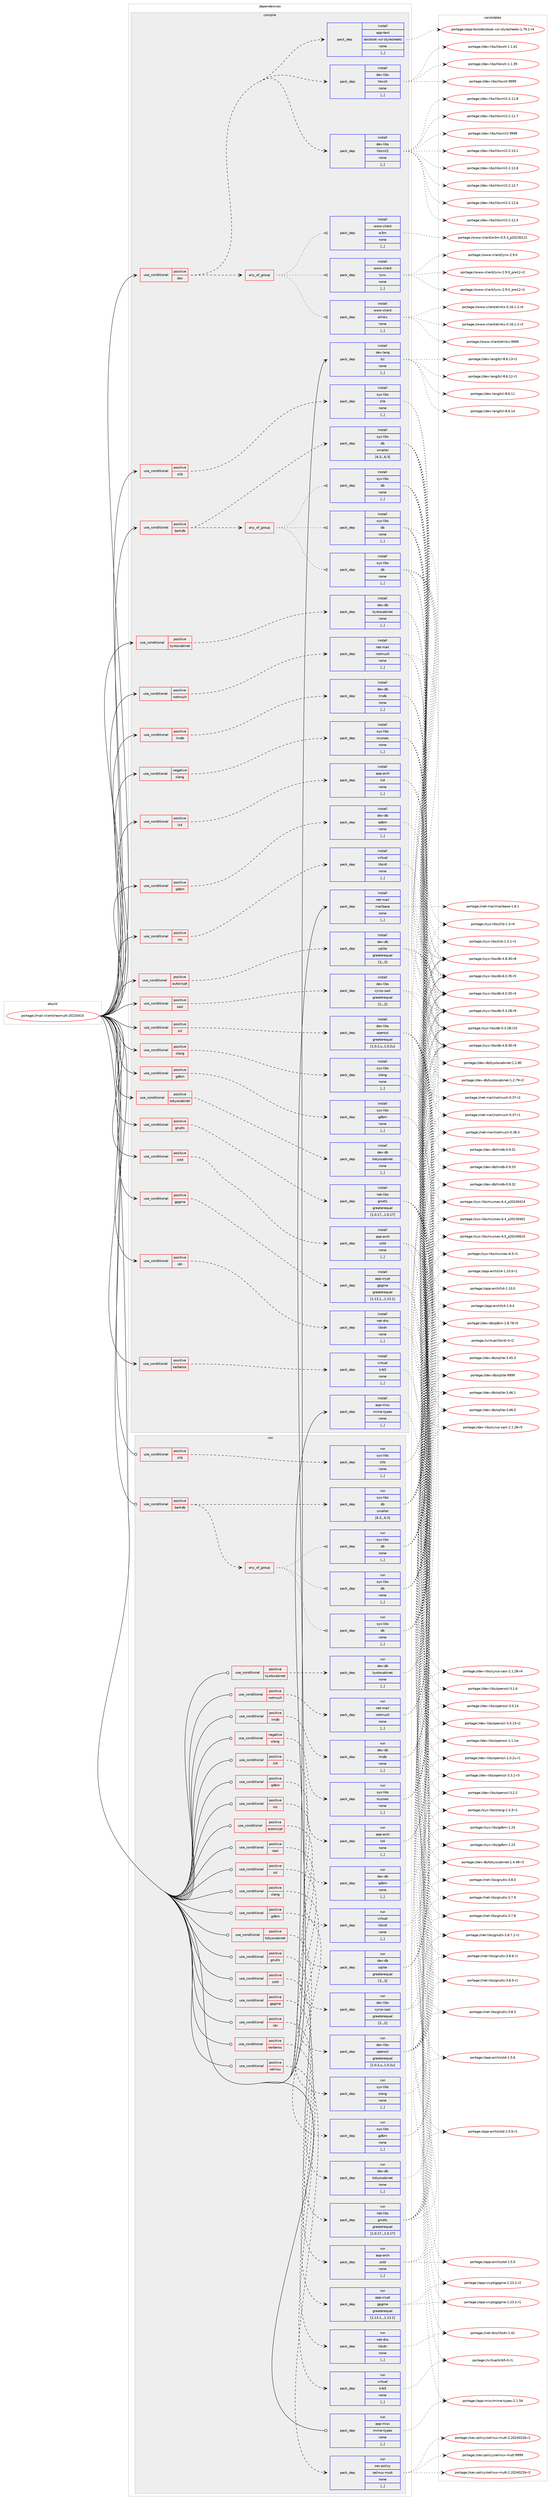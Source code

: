 digraph prolog {

# *************
# Graph options
# *************

newrank=true;
concentrate=true;
compound=true;
graph [rankdir=LR,fontname=Helvetica,fontsize=10,ranksep=1.5];#, ranksep=2.5, nodesep=0.2];
edge  [arrowhead=vee];
node  [fontname=Helvetica,fontsize=10];

# **********
# The ebuild
# **********

subgraph cluster_leftcol {
color=gray;
label=<<i>ebuild</i>>;
id [label="portage://mail-client/neomutt-20220415", color=red, width=4, href="../mail-client/neomutt-20220415.svg"];
}

# ****************
# The dependencies
# ****************

subgraph cluster_midcol {
color=gray;
label=<<i>dependencies</i>>;
subgraph cluster_compile {
fillcolor="#eeeeee";
style=filled;
label=<<i>compile</i>>;
subgraph cond201910 {
dependency784111 [label=<<TABLE BORDER="0" CELLBORDER="1" CELLSPACING="0" CELLPADDING="4"><TR><TD ROWSPAN="3" CELLPADDING="10">use_conditional</TD></TR><TR><TD>negative</TD></TR><TR><TD>slang</TD></TR></TABLE>>, shape=none, color=red];
subgraph pack576198 {
dependency784112 [label=<<TABLE BORDER="0" CELLBORDER="1" CELLSPACING="0" CELLPADDING="4" WIDTH="220"><TR><TD ROWSPAN="6" CELLPADDING="30">pack_dep</TD></TR><TR><TD WIDTH="110">install</TD></TR><TR><TD>sys-libs</TD></TR><TR><TD>ncurses</TD></TR><TR><TD>none</TD></TR><TR><TD>[,,]</TD></TR></TABLE>>, shape=none, color=blue];
}
dependency784111:e -> dependency784112:w [weight=20,style="dashed",arrowhead="vee"];
}
id:e -> dependency784111:w [weight=20,style="solid",arrowhead="vee"];
subgraph cond201911 {
dependency784113 [label=<<TABLE BORDER="0" CELLBORDER="1" CELLSPACING="0" CELLPADDING="4"><TR><TD ROWSPAN="3" CELLPADDING="10">use_conditional</TD></TR><TR><TD>positive</TD></TR><TR><TD>autocrypt</TD></TR></TABLE>>, shape=none, color=red];
subgraph pack576199 {
dependency784114 [label=<<TABLE BORDER="0" CELLBORDER="1" CELLSPACING="0" CELLPADDING="4" WIDTH="220"><TR><TD ROWSPAN="6" CELLPADDING="30">pack_dep</TD></TR><TR><TD WIDTH="110">install</TD></TR><TR><TD>dev-db</TD></TR><TR><TD>sqlite</TD></TR><TR><TD>greaterequal</TD></TR><TR><TD>[3,,,3]</TD></TR></TABLE>>, shape=none, color=blue];
}
dependency784113:e -> dependency784114:w [weight=20,style="dashed",arrowhead="vee"];
}
id:e -> dependency784113:w [weight=20,style="solid",arrowhead="vee"];
subgraph cond201912 {
dependency784115 [label=<<TABLE BORDER="0" CELLBORDER="1" CELLSPACING="0" CELLPADDING="4"><TR><TD ROWSPAN="3" CELLPADDING="10">use_conditional</TD></TR><TR><TD>positive</TD></TR><TR><TD>berkdb</TD></TR></TABLE>>, shape=none, color=red];
subgraph any5610 {
dependency784116 [label=<<TABLE BORDER="0" CELLBORDER="1" CELLSPACING="0" CELLPADDING="4"><TR><TD CELLPADDING="10">any_of_group</TD></TR></TABLE>>, shape=none, color=red];subgraph pack576200 {
dependency784117 [label=<<TABLE BORDER="0" CELLBORDER="1" CELLSPACING="0" CELLPADDING="4" WIDTH="220"><TR><TD ROWSPAN="6" CELLPADDING="30">pack_dep</TD></TR><TR><TD WIDTH="110">install</TD></TR><TR><TD>sys-libs</TD></TR><TR><TD>db</TD></TR><TR><TD>none</TD></TR><TR><TD>[,,]</TD></TR></TABLE>>, shape=none, color=blue];
}
dependency784116:e -> dependency784117:w [weight=20,style="dotted",arrowhead="oinv"];
subgraph pack576201 {
dependency784118 [label=<<TABLE BORDER="0" CELLBORDER="1" CELLSPACING="0" CELLPADDING="4" WIDTH="220"><TR><TD ROWSPAN="6" CELLPADDING="30">pack_dep</TD></TR><TR><TD WIDTH="110">install</TD></TR><TR><TD>sys-libs</TD></TR><TR><TD>db</TD></TR><TR><TD>none</TD></TR><TR><TD>[,,]</TD></TR></TABLE>>, shape=none, color=blue];
}
dependency784116:e -> dependency784118:w [weight=20,style="dotted",arrowhead="oinv"];
subgraph pack576202 {
dependency784119 [label=<<TABLE BORDER="0" CELLBORDER="1" CELLSPACING="0" CELLPADDING="4" WIDTH="220"><TR><TD ROWSPAN="6" CELLPADDING="30">pack_dep</TD></TR><TR><TD WIDTH="110">install</TD></TR><TR><TD>sys-libs</TD></TR><TR><TD>db</TD></TR><TR><TD>none</TD></TR><TR><TD>[,,]</TD></TR></TABLE>>, shape=none, color=blue];
}
dependency784116:e -> dependency784119:w [weight=20,style="dotted",arrowhead="oinv"];
}
dependency784115:e -> dependency784116:w [weight=20,style="dashed",arrowhead="vee"];
subgraph pack576203 {
dependency784120 [label=<<TABLE BORDER="0" CELLBORDER="1" CELLSPACING="0" CELLPADDING="4" WIDTH="220"><TR><TD ROWSPAN="6" CELLPADDING="30">pack_dep</TD></TR><TR><TD WIDTH="110">install</TD></TR><TR><TD>sys-libs</TD></TR><TR><TD>db</TD></TR><TR><TD>smaller</TD></TR><TR><TD>[6.3,,,6.3]</TD></TR></TABLE>>, shape=none, color=blue];
}
dependency784115:e -> dependency784120:w [weight=20,style="dashed",arrowhead="vee"];
}
id:e -> dependency784115:w [weight=20,style="solid",arrowhead="vee"];
subgraph cond201913 {
dependency784121 [label=<<TABLE BORDER="0" CELLBORDER="1" CELLSPACING="0" CELLPADDING="4"><TR><TD ROWSPAN="3" CELLPADDING="10">use_conditional</TD></TR><TR><TD>positive</TD></TR><TR><TD>doc</TD></TR></TABLE>>, shape=none, color=red];
subgraph pack576204 {
dependency784122 [label=<<TABLE BORDER="0" CELLBORDER="1" CELLSPACING="0" CELLPADDING="4" WIDTH="220"><TR><TD ROWSPAN="6" CELLPADDING="30">pack_dep</TD></TR><TR><TD WIDTH="110">install</TD></TR><TR><TD>dev-libs</TD></TR><TR><TD>libxml2</TD></TR><TR><TD>none</TD></TR><TR><TD>[,,]</TD></TR></TABLE>>, shape=none, color=blue];
}
dependency784121:e -> dependency784122:w [weight=20,style="dashed",arrowhead="vee"];
subgraph pack576205 {
dependency784123 [label=<<TABLE BORDER="0" CELLBORDER="1" CELLSPACING="0" CELLPADDING="4" WIDTH="220"><TR><TD ROWSPAN="6" CELLPADDING="30">pack_dep</TD></TR><TR><TD WIDTH="110">install</TD></TR><TR><TD>dev-libs</TD></TR><TR><TD>libxslt</TD></TR><TR><TD>none</TD></TR><TR><TD>[,,]</TD></TR></TABLE>>, shape=none, color=blue];
}
dependency784121:e -> dependency784123:w [weight=20,style="dashed",arrowhead="vee"];
subgraph pack576206 {
dependency784124 [label=<<TABLE BORDER="0" CELLBORDER="1" CELLSPACING="0" CELLPADDING="4" WIDTH="220"><TR><TD ROWSPAN="6" CELLPADDING="30">pack_dep</TD></TR><TR><TD WIDTH="110">install</TD></TR><TR><TD>app-text</TD></TR><TR><TD>docbook-xsl-stylesheets</TD></TR><TR><TD>none</TD></TR><TR><TD>[,,]</TD></TR></TABLE>>, shape=none, color=blue];
}
dependency784121:e -> dependency784124:w [weight=20,style="dashed",arrowhead="vee"];
subgraph any5611 {
dependency784125 [label=<<TABLE BORDER="0" CELLBORDER="1" CELLSPACING="0" CELLPADDING="4"><TR><TD CELLPADDING="10">any_of_group</TD></TR></TABLE>>, shape=none, color=red];subgraph pack576207 {
dependency784126 [label=<<TABLE BORDER="0" CELLBORDER="1" CELLSPACING="0" CELLPADDING="4" WIDTH="220"><TR><TD ROWSPAN="6" CELLPADDING="30">pack_dep</TD></TR><TR><TD WIDTH="110">install</TD></TR><TR><TD>www-client</TD></TR><TR><TD>lynx</TD></TR><TR><TD>none</TD></TR><TR><TD>[,,]</TD></TR></TABLE>>, shape=none, color=blue];
}
dependency784125:e -> dependency784126:w [weight=20,style="dotted",arrowhead="oinv"];
subgraph pack576208 {
dependency784127 [label=<<TABLE BORDER="0" CELLBORDER="1" CELLSPACING="0" CELLPADDING="4" WIDTH="220"><TR><TD ROWSPAN="6" CELLPADDING="30">pack_dep</TD></TR><TR><TD WIDTH="110">install</TD></TR><TR><TD>www-client</TD></TR><TR><TD>w3m</TD></TR><TR><TD>none</TD></TR><TR><TD>[,,]</TD></TR></TABLE>>, shape=none, color=blue];
}
dependency784125:e -> dependency784127:w [weight=20,style="dotted",arrowhead="oinv"];
subgraph pack576209 {
dependency784128 [label=<<TABLE BORDER="0" CELLBORDER="1" CELLSPACING="0" CELLPADDING="4" WIDTH="220"><TR><TD ROWSPAN="6" CELLPADDING="30">pack_dep</TD></TR><TR><TD WIDTH="110">install</TD></TR><TR><TD>www-client</TD></TR><TR><TD>elinks</TD></TR><TR><TD>none</TD></TR><TR><TD>[,,]</TD></TR></TABLE>>, shape=none, color=blue];
}
dependency784125:e -> dependency784128:w [weight=20,style="dotted",arrowhead="oinv"];
}
dependency784121:e -> dependency784125:w [weight=20,style="dashed",arrowhead="vee"];
}
id:e -> dependency784121:w [weight=20,style="solid",arrowhead="vee"];
subgraph cond201914 {
dependency784129 [label=<<TABLE BORDER="0" CELLBORDER="1" CELLSPACING="0" CELLPADDING="4"><TR><TD ROWSPAN="3" CELLPADDING="10">use_conditional</TD></TR><TR><TD>positive</TD></TR><TR><TD>gdbm</TD></TR></TABLE>>, shape=none, color=red];
subgraph pack576210 {
dependency784130 [label=<<TABLE BORDER="0" CELLBORDER="1" CELLSPACING="0" CELLPADDING="4" WIDTH="220"><TR><TD ROWSPAN="6" CELLPADDING="30">pack_dep</TD></TR><TR><TD WIDTH="110">install</TD></TR><TR><TD>sys-libs</TD></TR><TR><TD>gdbm</TD></TR><TR><TD>none</TD></TR><TR><TD>[,,]</TD></TR></TABLE>>, shape=none, color=blue];
}
dependency784129:e -> dependency784130:w [weight=20,style="dashed",arrowhead="vee"];
}
id:e -> dependency784129:w [weight=20,style="solid",arrowhead="vee"];
subgraph cond201915 {
dependency784131 [label=<<TABLE BORDER="0" CELLBORDER="1" CELLSPACING="0" CELLPADDING="4"><TR><TD ROWSPAN="3" CELLPADDING="10">use_conditional</TD></TR><TR><TD>positive</TD></TR><TR><TD>gnutls</TD></TR></TABLE>>, shape=none, color=red];
subgraph pack576211 {
dependency784132 [label=<<TABLE BORDER="0" CELLBORDER="1" CELLSPACING="0" CELLPADDING="4" WIDTH="220"><TR><TD ROWSPAN="6" CELLPADDING="30">pack_dep</TD></TR><TR><TD WIDTH="110">install</TD></TR><TR><TD>net-libs</TD></TR><TR><TD>gnutls</TD></TR><TR><TD>greaterequal</TD></TR><TR><TD>[1.0.17,,,1.0.17]</TD></TR></TABLE>>, shape=none, color=blue];
}
dependency784131:e -> dependency784132:w [weight=20,style="dashed",arrowhead="vee"];
}
id:e -> dependency784131:w [weight=20,style="solid",arrowhead="vee"];
subgraph cond201916 {
dependency784133 [label=<<TABLE BORDER="0" CELLBORDER="1" CELLSPACING="0" CELLPADDING="4"><TR><TD ROWSPAN="3" CELLPADDING="10">use_conditional</TD></TR><TR><TD>positive</TD></TR><TR><TD>gpgme</TD></TR></TABLE>>, shape=none, color=red];
subgraph pack576212 {
dependency784134 [label=<<TABLE BORDER="0" CELLBORDER="1" CELLSPACING="0" CELLPADDING="4" WIDTH="220"><TR><TD ROWSPAN="6" CELLPADDING="30">pack_dep</TD></TR><TR><TD WIDTH="110">install</TD></TR><TR><TD>app-crypt</TD></TR><TR><TD>gpgme</TD></TR><TR><TD>greaterequal</TD></TR><TR><TD>[1.13.1,,,1.13.1]</TD></TR></TABLE>>, shape=none, color=blue];
}
dependency784133:e -> dependency784134:w [weight=20,style="dashed",arrowhead="vee"];
}
id:e -> dependency784133:w [weight=20,style="solid",arrowhead="vee"];
subgraph cond201917 {
dependency784135 [label=<<TABLE BORDER="0" CELLBORDER="1" CELLSPACING="0" CELLPADDING="4"><TR><TD ROWSPAN="3" CELLPADDING="10">use_conditional</TD></TR><TR><TD>positive</TD></TR><TR><TD>idn</TD></TR></TABLE>>, shape=none, color=red];
subgraph pack576213 {
dependency784136 [label=<<TABLE BORDER="0" CELLBORDER="1" CELLSPACING="0" CELLPADDING="4" WIDTH="220"><TR><TD ROWSPAN="6" CELLPADDING="30">pack_dep</TD></TR><TR><TD WIDTH="110">install</TD></TR><TR><TD>net-dns</TD></TR><TR><TD>libidn</TD></TR><TR><TD>none</TD></TR><TR><TD>[,,]</TD></TR></TABLE>>, shape=none, color=blue];
}
dependency784135:e -> dependency784136:w [weight=20,style="dashed",arrowhead="vee"];
}
id:e -> dependency784135:w [weight=20,style="solid",arrowhead="vee"];
subgraph cond201918 {
dependency784137 [label=<<TABLE BORDER="0" CELLBORDER="1" CELLSPACING="0" CELLPADDING="4"><TR><TD ROWSPAN="3" CELLPADDING="10">use_conditional</TD></TR><TR><TD>positive</TD></TR><TR><TD>kerberos</TD></TR></TABLE>>, shape=none, color=red];
subgraph pack576214 {
dependency784138 [label=<<TABLE BORDER="0" CELLBORDER="1" CELLSPACING="0" CELLPADDING="4" WIDTH="220"><TR><TD ROWSPAN="6" CELLPADDING="30">pack_dep</TD></TR><TR><TD WIDTH="110">install</TD></TR><TR><TD>virtual</TD></TR><TR><TD>krb5</TD></TR><TR><TD>none</TD></TR><TR><TD>[,,]</TD></TR></TABLE>>, shape=none, color=blue];
}
dependency784137:e -> dependency784138:w [weight=20,style="dashed",arrowhead="vee"];
}
id:e -> dependency784137:w [weight=20,style="solid",arrowhead="vee"];
subgraph cond201919 {
dependency784139 [label=<<TABLE BORDER="0" CELLBORDER="1" CELLSPACING="0" CELLPADDING="4"><TR><TD ROWSPAN="3" CELLPADDING="10">use_conditional</TD></TR><TR><TD>positive</TD></TR><TR><TD>kyotocabinet</TD></TR></TABLE>>, shape=none, color=red];
subgraph pack576215 {
dependency784140 [label=<<TABLE BORDER="0" CELLBORDER="1" CELLSPACING="0" CELLPADDING="4" WIDTH="220"><TR><TD ROWSPAN="6" CELLPADDING="30">pack_dep</TD></TR><TR><TD WIDTH="110">install</TD></TR><TR><TD>dev-db</TD></TR><TR><TD>kyotocabinet</TD></TR><TR><TD>none</TD></TR><TR><TD>[,,]</TD></TR></TABLE>>, shape=none, color=blue];
}
dependency784139:e -> dependency784140:w [weight=20,style="dashed",arrowhead="vee"];
}
id:e -> dependency784139:w [weight=20,style="solid",arrowhead="vee"];
subgraph cond201920 {
dependency784141 [label=<<TABLE BORDER="0" CELLBORDER="1" CELLSPACING="0" CELLPADDING="4"><TR><TD ROWSPAN="3" CELLPADDING="10">use_conditional</TD></TR><TR><TD>positive</TD></TR><TR><TD>lmdb</TD></TR></TABLE>>, shape=none, color=red];
subgraph pack576216 {
dependency784142 [label=<<TABLE BORDER="0" CELLBORDER="1" CELLSPACING="0" CELLPADDING="4" WIDTH="220"><TR><TD ROWSPAN="6" CELLPADDING="30">pack_dep</TD></TR><TR><TD WIDTH="110">install</TD></TR><TR><TD>dev-db</TD></TR><TR><TD>lmdb</TD></TR><TR><TD>none</TD></TR><TR><TD>[,,]</TD></TR></TABLE>>, shape=none, color=blue];
}
dependency784141:e -> dependency784142:w [weight=20,style="dashed",arrowhead="vee"];
}
id:e -> dependency784141:w [weight=20,style="solid",arrowhead="vee"];
subgraph cond201921 {
dependency784143 [label=<<TABLE BORDER="0" CELLBORDER="1" CELLSPACING="0" CELLPADDING="4"><TR><TD ROWSPAN="3" CELLPADDING="10">use_conditional</TD></TR><TR><TD>positive</TD></TR><TR><TD>lz4</TD></TR></TABLE>>, shape=none, color=red];
subgraph pack576217 {
dependency784144 [label=<<TABLE BORDER="0" CELLBORDER="1" CELLSPACING="0" CELLPADDING="4" WIDTH="220"><TR><TD ROWSPAN="6" CELLPADDING="30">pack_dep</TD></TR><TR><TD WIDTH="110">install</TD></TR><TR><TD>app-arch</TD></TR><TR><TD>lz4</TD></TR><TR><TD>none</TD></TR><TR><TD>[,,]</TD></TR></TABLE>>, shape=none, color=blue];
}
dependency784143:e -> dependency784144:w [weight=20,style="dashed",arrowhead="vee"];
}
id:e -> dependency784143:w [weight=20,style="solid",arrowhead="vee"];
subgraph cond201922 {
dependency784145 [label=<<TABLE BORDER="0" CELLBORDER="1" CELLSPACING="0" CELLPADDING="4"><TR><TD ROWSPAN="3" CELLPADDING="10">use_conditional</TD></TR><TR><TD>positive</TD></TR><TR><TD>nls</TD></TR></TABLE>>, shape=none, color=red];
subgraph pack576218 {
dependency784146 [label=<<TABLE BORDER="0" CELLBORDER="1" CELLSPACING="0" CELLPADDING="4" WIDTH="220"><TR><TD ROWSPAN="6" CELLPADDING="30">pack_dep</TD></TR><TR><TD WIDTH="110">install</TD></TR><TR><TD>virtual</TD></TR><TR><TD>libintl</TD></TR><TR><TD>none</TD></TR><TR><TD>[,,]</TD></TR></TABLE>>, shape=none, color=blue];
}
dependency784145:e -> dependency784146:w [weight=20,style="dashed",arrowhead="vee"];
}
id:e -> dependency784145:w [weight=20,style="solid",arrowhead="vee"];
subgraph cond201923 {
dependency784147 [label=<<TABLE BORDER="0" CELLBORDER="1" CELLSPACING="0" CELLPADDING="4"><TR><TD ROWSPAN="3" CELLPADDING="10">use_conditional</TD></TR><TR><TD>positive</TD></TR><TR><TD>notmuch</TD></TR></TABLE>>, shape=none, color=red];
subgraph pack576219 {
dependency784148 [label=<<TABLE BORDER="0" CELLBORDER="1" CELLSPACING="0" CELLPADDING="4" WIDTH="220"><TR><TD ROWSPAN="6" CELLPADDING="30">pack_dep</TD></TR><TR><TD WIDTH="110">install</TD></TR><TR><TD>net-mail</TD></TR><TR><TD>notmuch</TD></TR><TR><TD>none</TD></TR><TR><TD>[,,]</TD></TR></TABLE>>, shape=none, color=blue];
}
dependency784147:e -> dependency784148:w [weight=20,style="dashed",arrowhead="vee"];
}
id:e -> dependency784147:w [weight=20,style="solid",arrowhead="vee"];
subgraph cond201924 {
dependency784149 [label=<<TABLE BORDER="0" CELLBORDER="1" CELLSPACING="0" CELLPADDING="4"><TR><TD ROWSPAN="3" CELLPADDING="10">use_conditional</TD></TR><TR><TD>positive</TD></TR><TR><TD>qdbm</TD></TR></TABLE>>, shape=none, color=red];
subgraph pack576220 {
dependency784150 [label=<<TABLE BORDER="0" CELLBORDER="1" CELLSPACING="0" CELLPADDING="4" WIDTH="220"><TR><TD ROWSPAN="6" CELLPADDING="30">pack_dep</TD></TR><TR><TD WIDTH="110">install</TD></TR><TR><TD>dev-db</TD></TR><TR><TD>qdbm</TD></TR><TR><TD>none</TD></TR><TR><TD>[,,]</TD></TR></TABLE>>, shape=none, color=blue];
}
dependency784149:e -> dependency784150:w [weight=20,style="dashed",arrowhead="vee"];
}
id:e -> dependency784149:w [weight=20,style="solid",arrowhead="vee"];
subgraph cond201925 {
dependency784151 [label=<<TABLE BORDER="0" CELLBORDER="1" CELLSPACING="0" CELLPADDING="4"><TR><TD ROWSPAN="3" CELLPADDING="10">use_conditional</TD></TR><TR><TD>positive</TD></TR><TR><TD>sasl</TD></TR></TABLE>>, shape=none, color=red];
subgraph pack576221 {
dependency784152 [label=<<TABLE BORDER="0" CELLBORDER="1" CELLSPACING="0" CELLPADDING="4" WIDTH="220"><TR><TD ROWSPAN="6" CELLPADDING="30">pack_dep</TD></TR><TR><TD WIDTH="110">install</TD></TR><TR><TD>dev-libs</TD></TR><TR><TD>cyrus-sasl</TD></TR><TR><TD>greaterequal</TD></TR><TR><TD>[2,,,2]</TD></TR></TABLE>>, shape=none, color=blue];
}
dependency784151:e -> dependency784152:w [weight=20,style="dashed",arrowhead="vee"];
}
id:e -> dependency784151:w [weight=20,style="solid",arrowhead="vee"];
subgraph cond201926 {
dependency784153 [label=<<TABLE BORDER="0" CELLBORDER="1" CELLSPACING="0" CELLPADDING="4"><TR><TD ROWSPAN="3" CELLPADDING="10">use_conditional</TD></TR><TR><TD>positive</TD></TR><TR><TD>slang</TD></TR></TABLE>>, shape=none, color=red];
subgraph pack576222 {
dependency784154 [label=<<TABLE BORDER="0" CELLBORDER="1" CELLSPACING="0" CELLPADDING="4" WIDTH="220"><TR><TD ROWSPAN="6" CELLPADDING="30">pack_dep</TD></TR><TR><TD WIDTH="110">install</TD></TR><TR><TD>sys-libs</TD></TR><TR><TD>slang</TD></TR><TR><TD>none</TD></TR><TR><TD>[,,]</TD></TR></TABLE>>, shape=none, color=blue];
}
dependency784153:e -> dependency784154:w [weight=20,style="dashed",arrowhead="vee"];
}
id:e -> dependency784153:w [weight=20,style="solid",arrowhead="vee"];
subgraph cond201927 {
dependency784155 [label=<<TABLE BORDER="0" CELLBORDER="1" CELLSPACING="0" CELLPADDING="4"><TR><TD ROWSPAN="3" CELLPADDING="10">use_conditional</TD></TR><TR><TD>positive</TD></TR><TR><TD>ssl</TD></TR></TABLE>>, shape=none, color=red];
subgraph pack576223 {
dependency784156 [label=<<TABLE BORDER="0" CELLBORDER="1" CELLSPACING="0" CELLPADDING="4" WIDTH="220"><TR><TD ROWSPAN="6" CELLPADDING="30">pack_dep</TD></TR><TR><TD WIDTH="110">install</TD></TR><TR><TD>dev-libs</TD></TR><TR><TD>openssl</TD></TR><TR><TD>greaterequal</TD></TR><TR><TD>[1.0.2,u,,1.0.2u]</TD></TR></TABLE>>, shape=none, color=blue];
}
dependency784155:e -> dependency784156:w [weight=20,style="dashed",arrowhead="vee"];
}
id:e -> dependency784155:w [weight=20,style="solid",arrowhead="vee"];
subgraph cond201928 {
dependency784157 [label=<<TABLE BORDER="0" CELLBORDER="1" CELLSPACING="0" CELLPADDING="4"><TR><TD ROWSPAN="3" CELLPADDING="10">use_conditional</TD></TR><TR><TD>positive</TD></TR><TR><TD>tokyocabinet</TD></TR></TABLE>>, shape=none, color=red];
subgraph pack576224 {
dependency784158 [label=<<TABLE BORDER="0" CELLBORDER="1" CELLSPACING="0" CELLPADDING="4" WIDTH="220"><TR><TD ROWSPAN="6" CELLPADDING="30">pack_dep</TD></TR><TR><TD WIDTH="110">install</TD></TR><TR><TD>dev-db</TD></TR><TR><TD>tokyocabinet</TD></TR><TR><TD>none</TD></TR><TR><TD>[,,]</TD></TR></TABLE>>, shape=none, color=blue];
}
dependency784157:e -> dependency784158:w [weight=20,style="dashed",arrowhead="vee"];
}
id:e -> dependency784157:w [weight=20,style="solid",arrowhead="vee"];
subgraph cond201929 {
dependency784159 [label=<<TABLE BORDER="0" CELLBORDER="1" CELLSPACING="0" CELLPADDING="4"><TR><TD ROWSPAN="3" CELLPADDING="10">use_conditional</TD></TR><TR><TD>positive</TD></TR><TR><TD>zlib</TD></TR></TABLE>>, shape=none, color=red];
subgraph pack576225 {
dependency784160 [label=<<TABLE BORDER="0" CELLBORDER="1" CELLSPACING="0" CELLPADDING="4" WIDTH="220"><TR><TD ROWSPAN="6" CELLPADDING="30">pack_dep</TD></TR><TR><TD WIDTH="110">install</TD></TR><TR><TD>sys-libs</TD></TR><TR><TD>zlib</TD></TR><TR><TD>none</TD></TR><TR><TD>[,,]</TD></TR></TABLE>>, shape=none, color=blue];
}
dependency784159:e -> dependency784160:w [weight=20,style="dashed",arrowhead="vee"];
}
id:e -> dependency784159:w [weight=20,style="solid",arrowhead="vee"];
subgraph cond201930 {
dependency784161 [label=<<TABLE BORDER="0" CELLBORDER="1" CELLSPACING="0" CELLPADDING="4"><TR><TD ROWSPAN="3" CELLPADDING="10">use_conditional</TD></TR><TR><TD>positive</TD></TR><TR><TD>zstd</TD></TR></TABLE>>, shape=none, color=red];
subgraph pack576226 {
dependency784162 [label=<<TABLE BORDER="0" CELLBORDER="1" CELLSPACING="0" CELLPADDING="4" WIDTH="220"><TR><TD ROWSPAN="6" CELLPADDING="30">pack_dep</TD></TR><TR><TD WIDTH="110">install</TD></TR><TR><TD>app-arch</TD></TR><TR><TD>zstd</TD></TR><TR><TD>none</TD></TR><TR><TD>[,,]</TD></TR></TABLE>>, shape=none, color=blue];
}
dependency784161:e -> dependency784162:w [weight=20,style="dashed",arrowhead="vee"];
}
id:e -> dependency784161:w [weight=20,style="solid",arrowhead="vee"];
subgraph pack576227 {
dependency784163 [label=<<TABLE BORDER="0" CELLBORDER="1" CELLSPACING="0" CELLPADDING="4" WIDTH="220"><TR><TD ROWSPAN="6" CELLPADDING="30">pack_dep</TD></TR><TR><TD WIDTH="110">install</TD></TR><TR><TD>app-misc</TD></TR><TR><TD>mime-types</TD></TR><TR><TD>none</TD></TR><TR><TD>[,,]</TD></TR></TABLE>>, shape=none, color=blue];
}
id:e -> dependency784163:w [weight=20,style="solid",arrowhead="vee"];
subgraph pack576228 {
dependency784164 [label=<<TABLE BORDER="0" CELLBORDER="1" CELLSPACING="0" CELLPADDING="4" WIDTH="220"><TR><TD ROWSPAN="6" CELLPADDING="30">pack_dep</TD></TR><TR><TD WIDTH="110">install</TD></TR><TR><TD>dev-lang</TD></TR><TR><TD>tcl</TD></TR><TR><TD>none</TD></TR><TR><TD>[,,]</TD></TR></TABLE>>, shape=none, color=blue];
}
id:e -> dependency784164:w [weight=20,style="solid",arrowhead="vee"];
subgraph pack576229 {
dependency784165 [label=<<TABLE BORDER="0" CELLBORDER="1" CELLSPACING="0" CELLPADDING="4" WIDTH="220"><TR><TD ROWSPAN="6" CELLPADDING="30">pack_dep</TD></TR><TR><TD WIDTH="110">install</TD></TR><TR><TD>net-mail</TD></TR><TR><TD>mailbase</TD></TR><TR><TD>none</TD></TR><TR><TD>[,,]</TD></TR></TABLE>>, shape=none, color=blue];
}
id:e -> dependency784165:w [weight=20,style="solid",arrowhead="vee"];
}
subgraph cluster_compileandrun {
fillcolor="#eeeeee";
style=filled;
label=<<i>compile and run</i>>;
}
subgraph cluster_run {
fillcolor="#eeeeee";
style=filled;
label=<<i>run</i>>;
subgraph cond201931 {
dependency784166 [label=<<TABLE BORDER="0" CELLBORDER="1" CELLSPACING="0" CELLPADDING="4"><TR><TD ROWSPAN="3" CELLPADDING="10">use_conditional</TD></TR><TR><TD>negative</TD></TR><TR><TD>slang</TD></TR></TABLE>>, shape=none, color=red];
subgraph pack576230 {
dependency784167 [label=<<TABLE BORDER="0" CELLBORDER="1" CELLSPACING="0" CELLPADDING="4" WIDTH="220"><TR><TD ROWSPAN="6" CELLPADDING="30">pack_dep</TD></TR><TR><TD WIDTH="110">run</TD></TR><TR><TD>sys-libs</TD></TR><TR><TD>ncurses</TD></TR><TR><TD>none</TD></TR><TR><TD>[,,]</TD></TR></TABLE>>, shape=none, color=blue];
}
dependency784166:e -> dependency784167:w [weight=20,style="dashed",arrowhead="vee"];
}
id:e -> dependency784166:w [weight=20,style="solid",arrowhead="odot"];
subgraph cond201932 {
dependency784168 [label=<<TABLE BORDER="0" CELLBORDER="1" CELLSPACING="0" CELLPADDING="4"><TR><TD ROWSPAN="3" CELLPADDING="10">use_conditional</TD></TR><TR><TD>positive</TD></TR><TR><TD>autocrypt</TD></TR></TABLE>>, shape=none, color=red];
subgraph pack576231 {
dependency784169 [label=<<TABLE BORDER="0" CELLBORDER="1" CELLSPACING="0" CELLPADDING="4" WIDTH="220"><TR><TD ROWSPAN="6" CELLPADDING="30">pack_dep</TD></TR><TR><TD WIDTH="110">run</TD></TR><TR><TD>dev-db</TD></TR><TR><TD>sqlite</TD></TR><TR><TD>greaterequal</TD></TR><TR><TD>[3,,,3]</TD></TR></TABLE>>, shape=none, color=blue];
}
dependency784168:e -> dependency784169:w [weight=20,style="dashed",arrowhead="vee"];
}
id:e -> dependency784168:w [weight=20,style="solid",arrowhead="odot"];
subgraph cond201933 {
dependency784170 [label=<<TABLE BORDER="0" CELLBORDER="1" CELLSPACING="0" CELLPADDING="4"><TR><TD ROWSPAN="3" CELLPADDING="10">use_conditional</TD></TR><TR><TD>positive</TD></TR><TR><TD>berkdb</TD></TR></TABLE>>, shape=none, color=red];
subgraph any5612 {
dependency784171 [label=<<TABLE BORDER="0" CELLBORDER="1" CELLSPACING="0" CELLPADDING="4"><TR><TD CELLPADDING="10">any_of_group</TD></TR></TABLE>>, shape=none, color=red];subgraph pack576232 {
dependency784172 [label=<<TABLE BORDER="0" CELLBORDER="1" CELLSPACING="0" CELLPADDING="4" WIDTH="220"><TR><TD ROWSPAN="6" CELLPADDING="30">pack_dep</TD></TR><TR><TD WIDTH="110">run</TD></TR><TR><TD>sys-libs</TD></TR><TR><TD>db</TD></TR><TR><TD>none</TD></TR><TR><TD>[,,]</TD></TR></TABLE>>, shape=none, color=blue];
}
dependency784171:e -> dependency784172:w [weight=20,style="dotted",arrowhead="oinv"];
subgraph pack576233 {
dependency784173 [label=<<TABLE BORDER="0" CELLBORDER="1" CELLSPACING="0" CELLPADDING="4" WIDTH="220"><TR><TD ROWSPAN="6" CELLPADDING="30">pack_dep</TD></TR><TR><TD WIDTH="110">run</TD></TR><TR><TD>sys-libs</TD></TR><TR><TD>db</TD></TR><TR><TD>none</TD></TR><TR><TD>[,,]</TD></TR></TABLE>>, shape=none, color=blue];
}
dependency784171:e -> dependency784173:w [weight=20,style="dotted",arrowhead="oinv"];
subgraph pack576234 {
dependency784174 [label=<<TABLE BORDER="0" CELLBORDER="1" CELLSPACING="0" CELLPADDING="4" WIDTH="220"><TR><TD ROWSPAN="6" CELLPADDING="30">pack_dep</TD></TR><TR><TD WIDTH="110">run</TD></TR><TR><TD>sys-libs</TD></TR><TR><TD>db</TD></TR><TR><TD>none</TD></TR><TR><TD>[,,]</TD></TR></TABLE>>, shape=none, color=blue];
}
dependency784171:e -> dependency784174:w [weight=20,style="dotted",arrowhead="oinv"];
}
dependency784170:e -> dependency784171:w [weight=20,style="dashed",arrowhead="vee"];
subgraph pack576235 {
dependency784175 [label=<<TABLE BORDER="0" CELLBORDER="1" CELLSPACING="0" CELLPADDING="4" WIDTH="220"><TR><TD ROWSPAN="6" CELLPADDING="30">pack_dep</TD></TR><TR><TD WIDTH="110">run</TD></TR><TR><TD>sys-libs</TD></TR><TR><TD>db</TD></TR><TR><TD>smaller</TD></TR><TR><TD>[6.3,,,6.3]</TD></TR></TABLE>>, shape=none, color=blue];
}
dependency784170:e -> dependency784175:w [weight=20,style="dashed",arrowhead="vee"];
}
id:e -> dependency784170:w [weight=20,style="solid",arrowhead="odot"];
subgraph cond201934 {
dependency784176 [label=<<TABLE BORDER="0" CELLBORDER="1" CELLSPACING="0" CELLPADDING="4"><TR><TD ROWSPAN="3" CELLPADDING="10">use_conditional</TD></TR><TR><TD>positive</TD></TR><TR><TD>gdbm</TD></TR></TABLE>>, shape=none, color=red];
subgraph pack576236 {
dependency784177 [label=<<TABLE BORDER="0" CELLBORDER="1" CELLSPACING="0" CELLPADDING="4" WIDTH="220"><TR><TD ROWSPAN="6" CELLPADDING="30">pack_dep</TD></TR><TR><TD WIDTH="110">run</TD></TR><TR><TD>sys-libs</TD></TR><TR><TD>gdbm</TD></TR><TR><TD>none</TD></TR><TR><TD>[,,]</TD></TR></TABLE>>, shape=none, color=blue];
}
dependency784176:e -> dependency784177:w [weight=20,style="dashed",arrowhead="vee"];
}
id:e -> dependency784176:w [weight=20,style="solid",arrowhead="odot"];
subgraph cond201935 {
dependency784178 [label=<<TABLE BORDER="0" CELLBORDER="1" CELLSPACING="0" CELLPADDING="4"><TR><TD ROWSPAN="3" CELLPADDING="10">use_conditional</TD></TR><TR><TD>positive</TD></TR><TR><TD>gnutls</TD></TR></TABLE>>, shape=none, color=red];
subgraph pack576237 {
dependency784179 [label=<<TABLE BORDER="0" CELLBORDER="1" CELLSPACING="0" CELLPADDING="4" WIDTH="220"><TR><TD ROWSPAN="6" CELLPADDING="30">pack_dep</TD></TR><TR><TD WIDTH="110">run</TD></TR><TR><TD>net-libs</TD></TR><TR><TD>gnutls</TD></TR><TR><TD>greaterequal</TD></TR><TR><TD>[1.0.17,,,1.0.17]</TD></TR></TABLE>>, shape=none, color=blue];
}
dependency784178:e -> dependency784179:w [weight=20,style="dashed",arrowhead="vee"];
}
id:e -> dependency784178:w [weight=20,style="solid",arrowhead="odot"];
subgraph cond201936 {
dependency784180 [label=<<TABLE BORDER="0" CELLBORDER="1" CELLSPACING="0" CELLPADDING="4"><TR><TD ROWSPAN="3" CELLPADDING="10">use_conditional</TD></TR><TR><TD>positive</TD></TR><TR><TD>gpgme</TD></TR></TABLE>>, shape=none, color=red];
subgraph pack576238 {
dependency784181 [label=<<TABLE BORDER="0" CELLBORDER="1" CELLSPACING="0" CELLPADDING="4" WIDTH="220"><TR><TD ROWSPAN="6" CELLPADDING="30">pack_dep</TD></TR><TR><TD WIDTH="110">run</TD></TR><TR><TD>app-crypt</TD></TR><TR><TD>gpgme</TD></TR><TR><TD>greaterequal</TD></TR><TR><TD>[1.13.1,,,1.13.1]</TD></TR></TABLE>>, shape=none, color=blue];
}
dependency784180:e -> dependency784181:w [weight=20,style="dashed",arrowhead="vee"];
}
id:e -> dependency784180:w [weight=20,style="solid",arrowhead="odot"];
subgraph cond201937 {
dependency784182 [label=<<TABLE BORDER="0" CELLBORDER="1" CELLSPACING="0" CELLPADDING="4"><TR><TD ROWSPAN="3" CELLPADDING="10">use_conditional</TD></TR><TR><TD>positive</TD></TR><TR><TD>idn</TD></TR></TABLE>>, shape=none, color=red];
subgraph pack576239 {
dependency784183 [label=<<TABLE BORDER="0" CELLBORDER="1" CELLSPACING="0" CELLPADDING="4" WIDTH="220"><TR><TD ROWSPAN="6" CELLPADDING="30">pack_dep</TD></TR><TR><TD WIDTH="110">run</TD></TR><TR><TD>net-dns</TD></TR><TR><TD>libidn</TD></TR><TR><TD>none</TD></TR><TR><TD>[,,]</TD></TR></TABLE>>, shape=none, color=blue];
}
dependency784182:e -> dependency784183:w [weight=20,style="dashed",arrowhead="vee"];
}
id:e -> dependency784182:w [weight=20,style="solid",arrowhead="odot"];
subgraph cond201938 {
dependency784184 [label=<<TABLE BORDER="0" CELLBORDER="1" CELLSPACING="0" CELLPADDING="4"><TR><TD ROWSPAN="3" CELLPADDING="10">use_conditional</TD></TR><TR><TD>positive</TD></TR><TR><TD>kerberos</TD></TR></TABLE>>, shape=none, color=red];
subgraph pack576240 {
dependency784185 [label=<<TABLE BORDER="0" CELLBORDER="1" CELLSPACING="0" CELLPADDING="4" WIDTH="220"><TR><TD ROWSPAN="6" CELLPADDING="30">pack_dep</TD></TR><TR><TD WIDTH="110">run</TD></TR><TR><TD>virtual</TD></TR><TR><TD>krb5</TD></TR><TR><TD>none</TD></TR><TR><TD>[,,]</TD></TR></TABLE>>, shape=none, color=blue];
}
dependency784184:e -> dependency784185:w [weight=20,style="dashed",arrowhead="vee"];
}
id:e -> dependency784184:w [weight=20,style="solid",arrowhead="odot"];
subgraph cond201939 {
dependency784186 [label=<<TABLE BORDER="0" CELLBORDER="1" CELLSPACING="0" CELLPADDING="4"><TR><TD ROWSPAN="3" CELLPADDING="10">use_conditional</TD></TR><TR><TD>positive</TD></TR><TR><TD>kyotocabinet</TD></TR></TABLE>>, shape=none, color=red];
subgraph pack576241 {
dependency784187 [label=<<TABLE BORDER="0" CELLBORDER="1" CELLSPACING="0" CELLPADDING="4" WIDTH="220"><TR><TD ROWSPAN="6" CELLPADDING="30">pack_dep</TD></TR><TR><TD WIDTH="110">run</TD></TR><TR><TD>dev-db</TD></TR><TR><TD>kyotocabinet</TD></TR><TR><TD>none</TD></TR><TR><TD>[,,]</TD></TR></TABLE>>, shape=none, color=blue];
}
dependency784186:e -> dependency784187:w [weight=20,style="dashed",arrowhead="vee"];
}
id:e -> dependency784186:w [weight=20,style="solid",arrowhead="odot"];
subgraph cond201940 {
dependency784188 [label=<<TABLE BORDER="0" CELLBORDER="1" CELLSPACING="0" CELLPADDING="4"><TR><TD ROWSPAN="3" CELLPADDING="10">use_conditional</TD></TR><TR><TD>positive</TD></TR><TR><TD>lmdb</TD></TR></TABLE>>, shape=none, color=red];
subgraph pack576242 {
dependency784189 [label=<<TABLE BORDER="0" CELLBORDER="1" CELLSPACING="0" CELLPADDING="4" WIDTH="220"><TR><TD ROWSPAN="6" CELLPADDING="30">pack_dep</TD></TR><TR><TD WIDTH="110">run</TD></TR><TR><TD>dev-db</TD></TR><TR><TD>lmdb</TD></TR><TR><TD>none</TD></TR><TR><TD>[,,]</TD></TR></TABLE>>, shape=none, color=blue];
}
dependency784188:e -> dependency784189:w [weight=20,style="dashed",arrowhead="vee"];
}
id:e -> dependency784188:w [weight=20,style="solid",arrowhead="odot"];
subgraph cond201941 {
dependency784190 [label=<<TABLE BORDER="0" CELLBORDER="1" CELLSPACING="0" CELLPADDING="4"><TR><TD ROWSPAN="3" CELLPADDING="10">use_conditional</TD></TR><TR><TD>positive</TD></TR><TR><TD>lz4</TD></TR></TABLE>>, shape=none, color=red];
subgraph pack576243 {
dependency784191 [label=<<TABLE BORDER="0" CELLBORDER="1" CELLSPACING="0" CELLPADDING="4" WIDTH="220"><TR><TD ROWSPAN="6" CELLPADDING="30">pack_dep</TD></TR><TR><TD WIDTH="110">run</TD></TR><TR><TD>app-arch</TD></TR><TR><TD>lz4</TD></TR><TR><TD>none</TD></TR><TR><TD>[,,]</TD></TR></TABLE>>, shape=none, color=blue];
}
dependency784190:e -> dependency784191:w [weight=20,style="dashed",arrowhead="vee"];
}
id:e -> dependency784190:w [weight=20,style="solid",arrowhead="odot"];
subgraph cond201942 {
dependency784192 [label=<<TABLE BORDER="0" CELLBORDER="1" CELLSPACING="0" CELLPADDING="4"><TR><TD ROWSPAN="3" CELLPADDING="10">use_conditional</TD></TR><TR><TD>positive</TD></TR><TR><TD>nls</TD></TR></TABLE>>, shape=none, color=red];
subgraph pack576244 {
dependency784193 [label=<<TABLE BORDER="0" CELLBORDER="1" CELLSPACING="0" CELLPADDING="4" WIDTH="220"><TR><TD ROWSPAN="6" CELLPADDING="30">pack_dep</TD></TR><TR><TD WIDTH="110">run</TD></TR><TR><TD>virtual</TD></TR><TR><TD>libintl</TD></TR><TR><TD>none</TD></TR><TR><TD>[,,]</TD></TR></TABLE>>, shape=none, color=blue];
}
dependency784192:e -> dependency784193:w [weight=20,style="dashed",arrowhead="vee"];
}
id:e -> dependency784192:w [weight=20,style="solid",arrowhead="odot"];
subgraph cond201943 {
dependency784194 [label=<<TABLE BORDER="0" CELLBORDER="1" CELLSPACING="0" CELLPADDING="4"><TR><TD ROWSPAN="3" CELLPADDING="10">use_conditional</TD></TR><TR><TD>positive</TD></TR><TR><TD>notmuch</TD></TR></TABLE>>, shape=none, color=red];
subgraph pack576245 {
dependency784195 [label=<<TABLE BORDER="0" CELLBORDER="1" CELLSPACING="0" CELLPADDING="4" WIDTH="220"><TR><TD ROWSPAN="6" CELLPADDING="30">pack_dep</TD></TR><TR><TD WIDTH="110">run</TD></TR><TR><TD>net-mail</TD></TR><TR><TD>notmuch</TD></TR><TR><TD>none</TD></TR><TR><TD>[,,]</TD></TR></TABLE>>, shape=none, color=blue];
}
dependency784194:e -> dependency784195:w [weight=20,style="dashed",arrowhead="vee"];
}
id:e -> dependency784194:w [weight=20,style="solid",arrowhead="odot"];
subgraph cond201944 {
dependency784196 [label=<<TABLE BORDER="0" CELLBORDER="1" CELLSPACING="0" CELLPADDING="4"><TR><TD ROWSPAN="3" CELLPADDING="10">use_conditional</TD></TR><TR><TD>positive</TD></TR><TR><TD>qdbm</TD></TR></TABLE>>, shape=none, color=red];
subgraph pack576246 {
dependency784197 [label=<<TABLE BORDER="0" CELLBORDER="1" CELLSPACING="0" CELLPADDING="4" WIDTH="220"><TR><TD ROWSPAN="6" CELLPADDING="30">pack_dep</TD></TR><TR><TD WIDTH="110">run</TD></TR><TR><TD>dev-db</TD></TR><TR><TD>qdbm</TD></TR><TR><TD>none</TD></TR><TR><TD>[,,]</TD></TR></TABLE>>, shape=none, color=blue];
}
dependency784196:e -> dependency784197:w [weight=20,style="dashed",arrowhead="vee"];
}
id:e -> dependency784196:w [weight=20,style="solid",arrowhead="odot"];
subgraph cond201945 {
dependency784198 [label=<<TABLE BORDER="0" CELLBORDER="1" CELLSPACING="0" CELLPADDING="4"><TR><TD ROWSPAN="3" CELLPADDING="10">use_conditional</TD></TR><TR><TD>positive</TD></TR><TR><TD>sasl</TD></TR></TABLE>>, shape=none, color=red];
subgraph pack576247 {
dependency784199 [label=<<TABLE BORDER="0" CELLBORDER="1" CELLSPACING="0" CELLPADDING="4" WIDTH="220"><TR><TD ROWSPAN="6" CELLPADDING="30">pack_dep</TD></TR><TR><TD WIDTH="110">run</TD></TR><TR><TD>dev-libs</TD></TR><TR><TD>cyrus-sasl</TD></TR><TR><TD>greaterequal</TD></TR><TR><TD>[2,,,2]</TD></TR></TABLE>>, shape=none, color=blue];
}
dependency784198:e -> dependency784199:w [weight=20,style="dashed",arrowhead="vee"];
}
id:e -> dependency784198:w [weight=20,style="solid",arrowhead="odot"];
subgraph cond201946 {
dependency784200 [label=<<TABLE BORDER="0" CELLBORDER="1" CELLSPACING="0" CELLPADDING="4"><TR><TD ROWSPAN="3" CELLPADDING="10">use_conditional</TD></TR><TR><TD>positive</TD></TR><TR><TD>selinux</TD></TR></TABLE>>, shape=none, color=red];
subgraph pack576248 {
dependency784201 [label=<<TABLE BORDER="0" CELLBORDER="1" CELLSPACING="0" CELLPADDING="4" WIDTH="220"><TR><TD ROWSPAN="6" CELLPADDING="30">pack_dep</TD></TR><TR><TD WIDTH="110">run</TD></TR><TR><TD>sec-policy</TD></TR><TR><TD>selinux-mutt</TD></TR><TR><TD>none</TD></TR><TR><TD>[,,]</TD></TR></TABLE>>, shape=none, color=blue];
}
dependency784200:e -> dependency784201:w [weight=20,style="dashed",arrowhead="vee"];
}
id:e -> dependency784200:w [weight=20,style="solid",arrowhead="odot"];
subgraph cond201947 {
dependency784202 [label=<<TABLE BORDER="0" CELLBORDER="1" CELLSPACING="0" CELLPADDING="4"><TR><TD ROWSPAN="3" CELLPADDING="10">use_conditional</TD></TR><TR><TD>positive</TD></TR><TR><TD>slang</TD></TR></TABLE>>, shape=none, color=red];
subgraph pack576249 {
dependency784203 [label=<<TABLE BORDER="0" CELLBORDER="1" CELLSPACING="0" CELLPADDING="4" WIDTH="220"><TR><TD ROWSPAN="6" CELLPADDING="30">pack_dep</TD></TR><TR><TD WIDTH="110">run</TD></TR><TR><TD>sys-libs</TD></TR><TR><TD>slang</TD></TR><TR><TD>none</TD></TR><TR><TD>[,,]</TD></TR></TABLE>>, shape=none, color=blue];
}
dependency784202:e -> dependency784203:w [weight=20,style="dashed",arrowhead="vee"];
}
id:e -> dependency784202:w [weight=20,style="solid",arrowhead="odot"];
subgraph cond201948 {
dependency784204 [label=<<TABLE BORDER="0" CELLBORDER="1" CELLSPACING="0" CELLPADDING="4"><TR><TD ROWSPAN="3" CELLPADDING="10">use_conditional</TD></TR><TR><TD>positive</TD></TR><TR><TD>ssl</TD></TR></TABLE>>, shape=none, color=red];
subgraph pack576250 {
dependency784205 [label=<<TABLE BORDER="0" CELLBORDER="1" CELLSPACING="0" CELLPADDING="4" WIDTH="220"><TR><TD ROWSPAN="6" CELLPADDING="30">pack_dep</TD></TR><TR><TD WIDTH="110">run</TD></TR><TR><TD>dev-libs</TD></TR><TR><TD>openssl</TD></TR><TR><TD>greaterequal</TD></TR><TR><TD>[1.0.2,u,,1.0.2u]</TD></TR></TABLE>>, shape=none, color=blue];
}
dependency784204:e -> dependency784205:w [weight=20,style="dashed",arrowhead="vee"];
}
id:e -> dependency784204:w [weight=20,style="solid",arrowhead="odot"];
subgraph cond201949 {
dependency784206 [label=<<TABLE BORDER="0" CELLBORDER="1" CELLSPACING="0" CELLPADDING="4"><TR><TD ROWSPAN="3" CELLPADDING="10">use_conditional</TD></TR><TR><TD>positive</TD></TR><TR><TD>tokyocabinet</TD></TR></TABLE>>, shape=none, color=red];
subgraph pack576251 {
dependency784207 [label=<<TABLE BORDER="0" CELLBORDER="1" CELLSPACING="0" CELLPADDING="4" WIDTH="220"><TR><TD ROWSPAN="6" CELLPADDING="30">pack_dep</TD></TR><TR><TD WIDTH="110">run</TD></TR><TR><TD>dev-db</TD></TR><TR><TD>tokyocabinet</TD></TR><TR><TD>none</TD></TR><TR><TD>[,,]</TD></TR></TABLE>>, shape=none, color=blue];
}
dependency784206:e -> dependency784207:w [weight=20,style="dashed",arrowhead="vee"];
}
id:e -> dependency784206:w [weight=20,style="solid",arrowhead="odot"];
subgraph cond201950 {
dependency784208 [label=<<TABLE BORDER="0" CELLBORDER="1" CELLSPACING="0" CELLPADDING="4"><TR><TD ROWSPAN="3" CELLPADDING="10">use_conditional</TD></TR><TR><TD>positive</TD></TR><TR><TD>zlib</TD></TR></TABLE>>, shape=none, color=red];
subgraph pack576252 {
dependency784209 [label=<<TABLE BORDER="0" CELLBORDER="1" CELLSPACING="0" CELLPADDING="4" WIDTH="220"><TR><TD ROWSPAN="6" CELLPADDING="30">pack_dep</TD></TR><TR><TD WIDTH="110">run</TD></TR><TR><TD>sys-libs</TD></TR><TR><TD>zlib</TD></TR><TR><TD>none</TD></TR><TR><TD>[,,]</TD></TR></TABLE>>, shape=none, color=blue];
}
dependency784208:e -> dependency784209:w [weight=20,style="dashed",arrowhead="vee"];
}
id:e -> dependency784208:w [weight=20,style="solid",arrowhead="odot"];
subgraph cond201951 {
dependency784210 [label=<<TABLE BORDER="0" CELLBORDER="1" CELLSPACING="0" CELLPADDING="4"><TR><TD ROWSPAN="3" CELLPADDING="10">use_conditional</TD></TR><TR><TD>positive</TD></TR><TR><TD>zstd</TD></TR></TABLE>>, shape=none, color=red];
subgraph pack576253 {
dependency784211 [label=<<TABLE BORDER="0" CELLBORDER="1" CELLSPACING="0" CELLPADDING="4" WIDTH="220"><TR><TD ROWSPAN="6" CELLPADDING="30">pack_dep</TD></TR><TR><TD WIDTH="110">run</TD></TR><TR><TD>app-arch</TD></TR><TR><TD>zstd</TD></TR><TR><TD>none</TD></TR><TR><TD>[,,]</TD></TR></TABLE>>, shape=none, color=blue];
}
dependency784210:e -> dependency784211:w [weight=20,style="dashed",arrowhead="vee"];
}
id:e -> dependency784210:w [weight=20,style="solid",arrowhead="odot"];
subgraph pack576254 {
dependency784212 [label=<<TABLE BORDER="0" CELLBORDER="1" CELLSPACING="0" CELLPADDING="4" WIDTH="220"><TR><TD ROWSPAN="6" CELLPADDING="30">pack_dep</TD></TR><TR><TD WIDTH="110">run</TD></TR><TR><TD>app-misc</TD></TR><TR><TD>mime-types</TD></TR><TR><TD>none</TD></TR><TR><TD>[,,]</TD></TR></TABLE>>, shape=none, color=blue];
}
id:e -> dependency784212:w [weight=20,style="solid",arrowhead="odot"];
}
}

# **************
# The candidates
# **************

subgraph cluster_choices {
rank=same;
color=gray;
label=<<i>candidates</i>>;

subgraph choice576198 {
color=black;
nodesep=1;
choice1151211154510810598115471109911711411510111545544653951125048505248544953 [label="portage://sys-libs/ncurses-6.5_p20240615", color=red, width=4,href="../sys-libs/ncurses-6.5_p20240615.svg"];
choice11512111545108105981154711099117114115101115455446534511449 [label="portage://sys-libs/ncurses-6.5-r1", color=red, width=4,href="../sys-libs/ncurses-6.5-r1.svg"];
choice1151211154510810598115471109911711411510111545544652951125048505248524952 [label="portage://sys-libs/ncurses-6.4_p20240414", color=red, width=4,href="../sys-libs/ncurses-6.4_p20240414.svg"];
choice1151211154510810598115471109911711411510111545544652951125048505148524849 [label="portage://sys-libs/ncurses-6.4_p20230401", color=red, width=4,href="../sys-libs/ncurses-6.4_p20230401.svg"];
dependency784112:e -> choice1151211154510810598115471109911711411510111545544653951125048505248544953:w [style=dotted,weight="100"];
dependency784112:e -> choice11512111545108105981154711099117114115101115455446534511449:w [style=dotted,weight="100"];
dependency784112:e -> choice1151211154510810598115471109911711411510111545544652951125048505248524952:w [style=dotted,weight="100"];
dependency784112:e -> choice1151211154510810598115471109911711411510111545544652951125048505148524849:w [style=dotted,weight="100"];
}
subgraph choice576199 {
color=black;
nodesep=1;
choice1001011184510098471151131081051161014557575757 [label="portage://dev-db/sqlite-9999", color=red, width=4,href="../dev-db/sqlite-9999.svg"];
choice10010111845100984711511310810511610145514652544649 [label="portage://dev-db/sqlite-3.46.1", color=red, width=4,href="../dev-db/sqlite-3.46.1.svg"];
choice10010111845100984711511310810511610145514652544648 [label="portage://dev-db/sqlite-3.46.0", color=red, width=4,href="../dev-db/sqlite-3.46.0.svg"];
choice10010111845100984711511310810511610145514652534651 [label="portage://dev-db/sqlite-3.45.3", color=red, width=4,href="../dev-db/sqlite-3.45.3.svg"];
dependency784114:e -> choice1001011184510098471151131081051161014557575757:w [style=dotted,weight="100"];
dependency784114:e -> choice10010111845100984711511310810511610145514652544649:w [style=dotted,weight="100"];
dependency784114:e -> choice10010111845100984711511310810511610145514652544648:w [style=dotted,weight="100"];
dependency784114:e -> choice10010111845100984711511310810511610145514652534651:w [style=dotted,weight="100"];
}
subgraph choice576200 {
color=black;
nodesep=1;
choice11512111545108105981154710098455446484651534511453 [label="portage://sys-libs/db-6.0.35-r5", color=red, width=4,href="../sys-libs/db-6.0.35-r5.svg"];
choice11512111545108105981154710098455446484651534511452 [label="portage://sys-libs/db-6.0.35-r4", color=red, width=4,href="../sys-libs/db-6.0.35-r4.svg"];
choice11512111545108105981154710098455346514650564511457 [label="portage://sys-libs/db-5.3.28-r9", color=red, width=4,href="../sys-libs/db-5.3.28-r9.svg"];
choice1151211154510810598115471009845534651465056451144948 [label="portage://sys-libs/db-5.3.28-r10", color=red, width=4,href="../sys-libs/db-5.3.28-r10.svg"];
choice11512111545108105981154710098455246564651484511457 [label="portage://sys-libs/db-4.8.30-r9", color=red, width=4,href="../sys-libs/db-4.8.30-r9.svg"];
choice11512111545108105981154710098455246564651484511456 [label="portage://sys-libs/db-4.8.30-r8", color=red, width=4,href="../sys-libs/db-4.8.30-r8.svg"];
dependency784117:e -> choice11512111545108105981154710098455446484651534511453:w [style=dotted,weight="100"];
dependency784117:e -> choice11512111545108105981154710098455446484651534511452:w [style=dotted,weight="100"];
dependency784117:e -> choice11512111545108105981154710098455346514650564511457:w [style=dotted,weight="100"];
dependency784117:e -> choice1151211154510810598115471009845534651465056451144948:w [style=dotted,weight="100"];
dependency784117:e -> choice11512111545108105981154710098455246564651484511457:w [style=dotted,weight="100"];
dependency784117:e -> choice11512111545108105981154710098455246564651484511456:w [style=dotted,weight="100"];
}
subgraph choice576201 {
color=black;
nodesep=1;
choice11512111545108105981154710098455446484651534511453 [label="portage://sys-libs/db-6.0.35-r5", color=red, width=4,href="../sys-libs/db-6.0.35-r5.svg"];
choice11512111545108105981154710098455446484651534511452 [label="portage://sys-libs/db-6.0.35-r4", color=red, width=4,href="../sys-libs/db-6.0.35-r4.svg"];
choice11512111545108105981154710098455346514650564511457 [label="portage://sys-libs/db-5.3.28-r9", color=red, width=4,href="../sys-libs/db-5.3.28-r9.svg"];
choice1151211154510810598115471009845534651465056451144948 [label="portage://sys-libs/db-5.3.28-r10", color=red, width=4,href="../sys-libs/db-5.3.28-r10.svg"];
choice11512111545108105981154710098455246564651484511457 [label="portage://sys-libs/db-4.8.30-r9", color=red, width=4,href="../sys-libs/db-4.8.30-r9.svg"];
choice11512111545108105981154710098455246564651484511456 [label="portage://sys-libs/db-4.8.30-r8", color=red, width=4,href="../sys-libs/db-4.8.30-r8.svg"];
dependency784118:e -> choice11512111545108105981154710098455446484651534511453:w [style=dotted,weight="100"];
dependency784118:e -> choice11512111545108105981154710098455446484651534511452:w [style=dotted,weight="100"];
dependency784118:e -> choice11512111545108105981154710098455346514650564511457:w [style=dotted,weight="100"];
dependency784118:e -> choice1151211154510810598115471009845534651465056451144948:w [style=dotted,weight="100"];
dependency784118:e -> choice11512111545108105981154710098455246564651484511457:w [style=dotted,weight="100"];
dependency784118:e -> choice11512111545108105981154710098455246564651484511456:w [style=dotted,weight="100"];
}
subgraph choice576202 {
color=black;
nodesep=1;
choice11512111545108105981154710098455446484651534511453 [label="portage://sys-libs/db-6.0.35-r5", color=red, width=4,href="../sys-libs/db-6.0.35-r5.svg"];
choice11512111545108105981154710098455446484651534511452 [label="portage://sys-libs/db-6.0.35-r4", color=red, width=4,href="../sys-libs/db-6.0.35-r4.svg"];
choice11512111545108105981154710098455346514650564511457 [label="portage://sys-libs/db-5.3.28-r9", color=red, width=4,href="../sys-libs/db-5.3.28-r9.svg"];
choice1151211154510810598115471009845534651465056451144948 [label="portage://sys-libs/db-5.3.28-r10", color=red, width=4,href="../sys-libs/db-5.3.28-r10.svg"];
choice11512111545108105981154710098455246564651484511457 [label="portage://sys-libs/db-4.8.30-r9", color=red, width=4,href="../sys-libs/db-4.8.30-r9.svg"];
choice11512111545108105981154710098455246564651484511456 [label="portage://sys-libs/db-4.8.30-r8", color=red, width=4,href="../sys-libs/db-4.8.30-r8.svg"];
dependency784119:e -> choice11512111545108105981154710098455446484651534511453:w [style=dotted,weight="100"];
dependency784119:e -> choice11512111545108105981154710098455446484651534511452:w [style=dotted,weight="100"];
dependency784119:e -> choice11512111545108105981154710098455346514650564511457:w [style=dotted,weight="100"];
dependency784119:e -> choice1151211154510810598115471009845534651465056451144948:w [style=dotted,weight="100"];
dependency784119:e -> choice11512111545108105981154710098455246564651484511457:w [style=dotted,weight="100"];
dependency784119:e -> choice11512111545108105981154710098455246564651484511456:w [style=dotted,weight="100"];
}
subgraph choice576203 {
color=black;
nodesep=1;
choice11512111545108105981154710098455446484651534511453 [label="portage://sys-libs/db-6.0.35-r5", color=red, width=4,href="../sys-libs/db-6.0.35-r5.svg"];
choice11512111545108105981154710098455446484651534511452 [label="portage://sys-libs/db-6.0.35-r4", color=red, width=4,href="../sys-libs/db-6.0.35-r4.svg"];
choice11512111545108105981154710098455346514650564511457 [label="portage://sys-libs/db-5.3.28-r9", color=red, width=4,href="../sys-libs/db-5.3.28-r9.svg"];
choice1151211154510810598115471009845534651465056451144948 [label="portage://sys-libs/db-5.3.28-r10", color=red, width=4,href="../sys-libs/db-5.3.28-r10.svg"];
choice11512111545108105981154710098455246564651484511457 [label="portage://sys-libs/db-4.8.30-r9", color=red, width=4,href="../sys-libs/db-4.8.30-r9.svg"];
choice11512111545108105981154710098455246564651484511456 [label="portage://sys-libs/db-4.8.30-r8", color=red, width=4,href="../sys-libs/db-4.8.30-r8.svg"];
dependency784120:e -> choice11512111545108105981154710098455446484651534511453:w [style=dotted,weight="100"];
dependency784120:e -> choice11512111545108105981154710098455446484651534511452:w [style=dotted,weight="100"];
dependency784120:e -> choice11512111545108105981154710098455346514650564511457:w [style=dotted,weight="100"];
dependency784120:e -> choice1151211154510810598115471009845534651465056451144948:w [style=dotted,weight="100"];
dependency784120:e -> choice11512111545108105981154710098455246564651484511457:w [style=dotted,weight="100"];
dependency784120:e -> choice11512111545108105981154710098455246564651484511456:w [style=dotted,weight="100"];
}
subgraph choice576204 {
color=black;
nodesep=1;
choice10010111845108105981154710810598120109108504557575757 [label="portage://dev-libs/libxml2-9999", color=red, width=4,href="../dev-libs/libxml2-9999.svg"];
choice100101118451081059811547108105981201091085045504649514649 [label="portage://dev-libs/libxml2-2.13.1", color=red, width=4,href="../dev-libs/libxml2-2.13.1.svg"];
choice100101118451081059811547108105981201091085045504649504656 [label="portage://dev-libs/libxml2-2.12.8", color=red, width=4,href="../dev-libs/libxml2-2.12.8.svg"];
choice100101118451081059811547108105981201091085045504649504655 [label="portage://dev-libs/libxml2-2.12.7", color=red, width=4,href="../dev-libs/libxml2-2.12.7.svg"];
choice100101118451081059811547108105981201091085045504649504654 [label="portage://dev-libs/libxml2-2.12.6", color=red, width=4,href="../dev-libs/libxml2-2.12.6.svg"];
choice100101118451081059811547108105981201091085045504649504653 [label="portage://dev-libs/libxml2-2.12.5", color=red, width=4,href="../dev-libs/libxml2-2.12.5.svg"];
choice100101118451081059811547108105981201091085045504649494656 [label="portage://dev-libs/libxml2-2.11.8", color=red, width=4,href="../dev-libs/libxml2-2.11.8.svg"];
choice100101118451081059811547108105981201091085045504649494655 [label="portage://dev-libs/libxml2-2.11.7", color=red, width=4,href="../dev-libs/libxml2-2.11.7.svg"];
dependency784122:e -> choice10010111845108105981154710810598120109108504557575757:w [style=dotted,weight="100"];
dependency784122:e -> choice100101118451081059811547108105981201091085045504649514649:w [style=dotted,weight="100"];
dependency784122:e -> choice100101118451081059811547108105981201091085045504649504656:w [style=dotted,weight="100"];
dependency784122:e -> choice100101118451081059811547108105981201091085045504649504655:w [style=dotted,weight="100"];
dependency784122:e -> choice100101118451081059811547108105981201091085045504649504654:w [style=dotted,weight="100"];
dependency784122:e -> choice100101118451081059811547108105981201091085045504649504653:w [style=dotted,weight="100"];
dependency784122:e -> choice100101118451081059811547108105981201091085045504649494656:w [style=dotted,weight="100"];
dependency784122:e -> choice100101118451081059811547108105981201091085045504649494655:w [style=dotted,weight="100"];
}
subgraph choice576205 {
color=black;
nodesep=1;
choice100101118451081059811547108105981201151081164557575757 [label="portage://dev-libs/libxslt-9999", color=red, width=4,href="../dev-libs/libxslt-9999.svg"];
choice1001011184510810598115471081059812011510811645494649465249 [label="portage://dev-libs/libxslt-1.1.41", color=red, width=4,href="../dev-libs/libxslt-1.1.41.svg"];
choice1001011184510810598115471081059812011510811645494649465157 [label="portage://dev-libs/libxslt-1.1.39", color=red, width=4,href="../dev-libs/libxslt-1.1.39.svg"];
dependency784123:e -> choice100101118451081059811547108105981201151081164557575757:w [style=dotted,weight="100"];
dependency784123:e -> choice1001011184510810598115471081059812011510811645494649465249:w [style=dotted,weight="100"];
dependency784123:e -> choice1001011184510810598115471081059812011510811645494649465157:w [style=dotted,weight="100"];
}
subgraph choice576206 {
color=black;
nodesep=1;
choice97112112451161011201164710011199981111111074512011510845115116121108101115104101101116115454946555746494511452 [label="portage://app-text/docbook-xsl-stylesheets-1.79.1-r4", color=red, width=4,href="../app-text/docbook-xsl-stylesheets-1.79.1-r4.svg"];
dependency784124:e -> choice97112112451161011201164710011199981111111074512011510845115116121108101115104101101116115454946555746494511452:w [style=dotted,weight="100"];
}
subgraph choice576207 {
color=black;
nodesep=1;
choice1191191194599108105101110116471081211101204550465746489511211410149504511450 [label="portage://www-client/lynx-2.9.0_pre12-r2", color=red, width=4,href="../www-client/lynx-2.9.0_pre12-r2.svg"];
choice1191191194599108105101110116471081211101204550465746489511211410149504511449 [label="portage://www-client/lynx-2.9.0_pre12-r1", color=red, width=4,href="../www-client/lynx-2.9.0_pre12-r1.svg"];
choice119119119459910810510111011647108121110120455046574648 [label="portage://www-client/lynx-2.9.0", color=red, width=4,href="../www-client/lynx-2.9.0.svg"];
dependency784126:e -> choice1191191194599108105101110116471081211101204550465746489511211410149504511450:w [style=dotted,weight="100"];
dependency784126:e -> choice1191191194599108105101110116471081211101204550465746489511211410149504511449:w [style=dotted,weight="100"];
dependency784126:e -> choice119119119459910810510111011647108121110120455046574648:w [style=dotted,weight="100"];
}
subgraph choice576208 {
color=black;
nodesep=1;
choice11911911945991081051011101164711951109454846534651951125048505148495049 [label="portage://www-client/w3m-0.5.3_p20230121", color=red, width=4,href="../www-client/w3m-0.5.3_p20230121.svg"];
dependency784127:e -> choice11911911945991081051011101164711951109454846534651951125048505148495049:w [style=dotted,weight="100"];
}
subgraph choice576209 {
color=black;
nodesep=1;
choice1191191194599108105101110116471011081051101071154557575757 [label="portage://www-client/elinks-9999", color=red, width=4,href="../www-client/elinks-9999.svg"];
choice1191191194599108105101110116471011081051101071154548464954464946494511452 [label="portage://www-client/elinks-0.16.1.1-r4", color=red, width=4,href="../www-client/elinks-0.16.1.1-r4.svg"];
choice1191191194599108105101110116471011081051101071154548464954464946494511450 [label="portage://www-client/elinks-0.16.1.1-r2", color=red, width=4,href="../www-client/elinks-0.16.1.1-r2.svg"];
dependency784128:e -> choice1191191194599108105101110116471011081051101071154557575757:w [style=dotted,weight="100"];
dependency784128:e -> choice1191191194599108105101110116471011081051101071154548464954464946494511452:w [style=dotted,weight="100"];
dependency784128:e -> choice1191191194599108105101110116471011081051101071154548464954464946494511450:w [style=dotted,weight="100"];
}
subgraph choice576210 {
color=black;
nodesep=1;
choice115121115451081059811547103100981094549465052 [label="portage://sys-libs/gdbm-1.24", color=red, width=4,href="../sys-libs/gdbm-1.24.svg"];
choice115121115451081059811547103100981094549465051 [label="portage://sys-libs/gdbm-1.23", color=red, width=4,href="../sys-libs/gdbm-1.23.svg"];
dependency784130:e -> choice115121115451081059811547103100981094549465052:w [style=dotted,weight="100"];
dependency784130:e -> choice115121115451081059811547103100981094549465051:w [style=dotted,weight="100"];
}
subgraph choice576211 {
color=black;
nodesep=1;
choice11010111645108105981154710311011711610811545514656465546494511449 [label="portage://net-libs/gnutls-3.8.7.1-r1", color=red, width=4,href="../net-libs/gnutls-3.8.7.1-r1.svg"];
choice1101011164510810598115471031101171161081154551465646544511449 [label="portage://net-libs/gnutls-3.8.6-r1", color=red, width=4,href="../net-libs/gnutls-3.8.6-r1.svg"];
choice1101011164510810598115471031101171161081154551465646534511449 [label="portage://net-libs/gnutls-3.8.5-r1", color=red, width=4,href="../net-libs/gnutls-3.8.5-r1.svg"];
choice110101116451081059811547103110117116108115455146564651 [label="portage://net-libs/gnutls-3.8.3", color=red, width=4,href="../net-libs/gnutls-3.8.3.svg"];
choice110101116451081059811547103110117116108115455146564648 [label="portage://net-libs/gnutls-3.8.0", color=red, width=4,href="../net-libs/gnutls-3.8.0.svg"];
choice110101116451081059811547103110117116108115455146554657 [label="portage://net-libs/gnutls-3.7.9", color=red, width=4,href="../net-libs/gnutls-3.7.9.svg"];
choice110101116451081059811547103110117116108115455146554656 [label="portage://net-libs/gnutls-3.7.8", color=red, width=4,href="../net-libs/gnutls-3.7.8.svg"];
dependency784132:e -> choice11010111645108105981154710311011711610811545514656465546494511449:w [style=dotted,weight="100"];
dependency784132:e -> choice1101011164510810598115471031101171161081154551465646544511449:w [style=dotted,weight="100"];
dependency784132:e -> choice1101011164510810598115471031101171161081154551465646534511449:w [style=dotted,weight="100"];
dependency784132:e -> choice110101116451081059811547103110117116108115455146564651:w [style=dotted,weight="100"];
dependency784132:e -> choice110101116451081059811547103110117116108115455146564648:w [style=dotted,weight="100"];
dependency784132:e -> choice110101116451081059811547103110117116108115455146554657:w [style=dotted,weight="100"];
dependency784132:e -> choice110101116451081059811547103110117116108115455146554656:w [style=dotted,weight="100"];
}
subgraph choice576212 {
color=black;
nodesep=1;
choice97112112459911412111211647103112103109101454946505146504511450 [label="portage://app-crypt/gpgme-1.23.2-r2", color=red, width=4,href="../app-crypt/gpgme-1.23.2-r2.svg"];
choice97112112459911412111211647103112103109101454946505146504511449 [label="portage://app-crypt/gpgme-1.23.2-r1", color=red, width=4,href="../app-crypt/gpgme-1.23.2-r1.svg"];
dependency784134:e -> choice97112112459911412111211647103112103109101454946505146504511450:w [style=dotted,weight="100"];
dependency784134:e -> choice97112112459911412111211647103112103109101454946505146504511449:w [style=dotted,weight="100"];
}
subgraph choice576213 {
color=black;
nodesep=1;
choice1101011164510011011547108105981051001104549465250 [label="portage://net-dns/libidn-1.42", color=red, width=4,href="../net-dns/libidn-1.42.svg"];
dependency784136:e -> choice1101011164510011011547108105981051001104549465250:w [style=dotted,weight="100"];
}
subgraph choice576214 {
color=black;
nodesep=1;
choice1181051141161179710847107114985345484511449 [label="portage://virtual/krb5-0-r1", color=red, width=4,href="../virtual/krb5-0-r1.svg"];
dependency784138:e -> choice1181051141161179710847107114985345484511449:w [style=dotted,weight="100"];
}
subgraph choice576215 {
color=black;
nodesep=1;
choice10010111845100984710712111111611199979810511010111645494650465648 [label="portage://dev-db/kyotocabinet-1.2.80", color=red, width=4,href="../dev-db/kyotocabinet-1.2.80.svg"];
choice100101118451009847107121111116111999798105110101116454946504655574511450 [label="portage://dev-db/kyotocabinet-1.2.79-r2", color=red, width=4,href="../dev-db/kyotocabinet-1.2.79-r2.svg"];
dependency784140:e -> choice10010111845100984710712111111611199979810511010111645494650465648:w [style=dotted,weight="100"];
dependency784140:e -> choice100101118451009847107121111116111999798105110101116454946504655574511450:w [style=dotted,weight="100"];
}
subgraph choice576216 {
color=black;
nodesep=1;
choice1001011184510098471081091009845484657465151 [label="portage://dev-db/lmdb-0.9.33", color=red, width=4,href="../dev-db/lmdb-0.9.33.svg"];
choice1001011184510098471081091009845484657465150 [label="portage://dev-db/lmdb-0.9.32", color=red, width=4,href="../dev-db/lmdb-0.9.32.svg"];
choice1001011184510098471081091009845484657465149 [label="portage://dev-db/lmdb-0.9.31", color=red, width=4,href="../dev-db/lmdb-0.9.31.svg"];
dependency784142:e -> choice1001011184510098471081091009845484657465151:w [style=dotted,weight="100"];
dependency784142:e -> choice1001011184510098471081091009845484657465150:w [style=dotted,weight="100"];
dependency784142:e -> choice1001011184510098471081091009845484657465149:w [style=dotted,weight="100"];
}
subgraph choice576217 {
color=black;
nodesep=1;
choice971121124597114991044710812252454946494846484511449 [label="portage://app-arch/lz4-1.10.0-r1", color=red, width=4,href="../app-arch/lz4-1.10.0-r1.svg"];
choice97112112459711499104471081225245494649484648 [label="portage://app-arch/lz4-1.10.0", color=red, width=4,href="../app-arch/lz4-1.10.0.svg"];
choice971121124597114991044710812252454946574652 [label="portage://app-arch/lz4-1.9.4", color=red, width=4,href="../app-arch/lz4-1.9.4.svg"];
dependency784144:e -> choice971121124597114991044710812252454946494846484511449:w [style=dotted,weight="100"];
dependency784144:e -> choice97112112459711499104471081225245494649484648:w [style=dotted,weight="100"];
dependency784144:e -> choice971121124597114991044710812252454946574652:w [style=dotted,weight="100"];
}
subgraph choice576218 {
color=black;
nodesep=1;
choice11810511411611797108471081059810511011610845484511450 [label="portage://virtual/libintl-0-r2", color=red, width=4,href="../virtual/libintl-0-r2.svg"];
dependency784146:e -> choice11810511411611797108471081059810511011610845484511450:w [style=dotted,weight="100"];
}
subgraph choice576219 {
color=black;
nodesep=1;
choice1101011164510997105108471101111161091179910445484651564651 [label="portage://net-mail/notmuch-0.38.3", color=red, width=4,href="../net-mail/notmuch-0.38.3.svg"];
choice1101011164510997105108471101111161091179910445484651554511450 [label="portage://net-mail/notmuch-0.37-r2", color=red, width=4,href="../net-mail/notmuch-0.37-r2.svg"];
choice1101011164510997105108471101111161091179910445484651554511449 [label="portage://net-mail/notmuch-0.37-r1", color=red, width=4,href="../net-mail/notmuch-0.37-r1.svg"];
dependency784148:e -> choice1101011164510997105108471101111161091179910445484651564651:w [style=dotted,weight="100"];
dependency784148:e -> choice1101011164510997105108471101111161091179910445484651554511450:w [style=dotted,weight="100"];
dependency784148:e -> choice1101011164510997105108471101111161091179910445484651554511449:w [style=dotted,weight="100"];
}
subgraph choice576220 {
color=black;
nodesep=1;
choice10010111845100984711310098109454946564655564511453 [label="portage://dev-db/qdbm-1.8.78-r5", color=red, width=4,href="../dev-db/qdbm-1.8.78-r5.svg"];
dependency784150:e -> choice10010111845100984711310098109454946564655564511453:w [style=dotted,weight="100"];
}
subgraph choice576221 {
color=black;
nodesep=1;
choice100101118451081059811547991211141171154511597115108455046494650564511453 [label="portage://dev-libs/cyrus-sasl-2.1.28-r5", color=red, width=4,href="../dev-libs/cyrus-sasl-2.1.28-r5.svg"];
choice100101118451081059811547991211141171154511597115108455046494650564511452 [label="portage://dev-libs/cyrus-sasl-2.1.28-r4", color=red, width=4,href="../dev-libs/cyrus-sasl-2.1.28-r4.svg"];
dependency784152:e -> choice100101118451081059811547991211141171154511597115108455046494650564511453:w [style=dotted,weight="100"];
dependency784152:e -> choice100101118451081059811547991211141171154511597115108455046494650564511452:w [style=dotted,weight="100"];
}
subgraph choice576222 {
color=black;
nodesep=1;
choice115121115451081059811547115108971101034550465146514511449 [label="portage://sys-libs/slang-2.3.3-r1", color=red, width=4,href="../sys-libs/slang-2.3.3-r1.svg"];
dependency784154:e -> choice115121115451081059811547115108971101034550465146514511449:w [style=dotted,weight="100"];
}
subgraph choice576223 {
color=black;
nodesep=1;
choice1001011184510810598115471111121011101151151084551465146494511451 [label="portage://dev-libs/openssl-3.3.1-r3", color=red, width=4,href="../dev-libs/openssl-3.3.1-r3.svg"];
choice100101118451081059811547111112101110115115108455146504650 [label="portage://dev-libs/openssl-3.2.2", color=red, width=4,href="../dev-libs/openssl-3.2.2.svg"];
choice100101118451081059811547111112101110115115108455146494654 [label="portage://dev-libs/openssl-3.1.6", color=red, width=4,href="../dev-libs/openssl-3.1.6.svg"];
choice10010111845108105981154711111210111011511510845514648464952 [label="portage://dev-libs/openssl-3.0.14", color=red, width=4,href="../dev-libs/openssl-3.0.14.svg"];
choice100101118451081059811547111112101110115115108455146484649514511450 [label="portage://dev-libs/openssl-3.0.13-r2", color=red, width=4,href="../dev-libs/openssl-3.0.13-r2.svg"];
choice100101118451081059811547111112101110115115108454946494649119 [label="portage://dev-libs/openssl-1.1.1w", color=red, width=4,href="../dev-libs/openssl-1.1.1w.svg"];
choice1001011184510810598115471111121011101151151084549464846501174511449 [label="portage://dev-libs/openssl-1.0.2u-r1", color=red, width=4,href="../dev-libs/openssl-1.0.2u-r1.svg"];
dependency784156:e -> choice1001011184510810598115471111121011101151151084551465146494511451:w [style=dotted,weight="100"];
dependency784156:e -> choice100101118451081059811547111112101110115115108455146504650:w [style=dotted,weight="100"];
dependency784156:e -> choice100101118451081059811547111112101110115115108455146494654:w [style=dotted,weight="100"];
dependency784156:e -> choice10010111845108105981154711111210111011511510845514648464952:w [style=dotted,weight="100"];
dependency784156:e -> choice100101118451081059811547111112101110115115108455146484649514511450:w [style=dotted,weight="100"];
dependency784156:e -> choice100101118451081059811547111112101110115115108454946494649119:w [style=dotted,weight="100"];
dependency784156:e -> choice1001011184510810598115471111121011101151151084549464846501174511449:w [style=dotted,weight="100"];
}
subgraph choice576224 {
color=black;
nodesep=1;
choice100101118451009847116111107121111999798105110101116454946524652564511451 [label="portage://dev-db/tokyocabinet-1.4.48-r3", color=red, width=4,href="../dev-db/tokyocabinet-1.4.48-r3.svg"];
dependency784158:e -> choice100101118451009847116111107121111999798105110101116454946524652564511451:w [style=dotted,weight="100"];
}
subgraph choice576225 {
color=black;
nodesep=1;
choice115121115451081059811547122108105984549465146494511449 [label="portage://sys-libs/zlib-1.3.1-r1", color=red, width=4,href="../sys-libs/zlib-1.3.1-r1.svg"];
choice11512111545108105981154712210810598454946514511452 [label="portage://sys-libs/zlib-1.3-r4", color=red, width=4,href="../sys-libs/zlib-1.3-r4.svg"];
dependency784160:e -> choice115121115451081059811547122108105984549465146494511449:w [style=dotted,weight="100"];
dependency784160:e -> choice11512111545108105981154712210810598454946514511452:w [style=dotted,weight="100"];
}
subgraph choice576226 {
color=black;
nodesep=1;
choice9711211245971149910447122115116100454946534654 [label="portage://app-arch/zstd-1.5.6", color=red, width=4,href="../app-arch/zstd-1.5.6.svg"];
choice97112112459711499104471221151161004549465346534511449 [label="portage://app-arch/zstd-1.5.5-r1", color=red, width=4,href="../app-arch/zstd-1.5.5-r1.svg"];
choice9711211245971149910447122115116100454946534653 [label="portage://app-arch/zstd-1.5.5", color=red, width=4,href="../app-arch/zstd-1.5.5.svg"];
dependency784162:e -> choice9711211245971149910447122115116100454946534654:w [style=dotted,weight="100"];
dependency784162:e -> choice97112112459711499104471221151161004549465346534511449:w [style=dotted,weight="100"];
dependency784162:e -> choice9711211245971149910447122115116100454946534653:w [style=dotted,weight="100"];
}
subgraph choice576227 {
color=black;
nodesep=1;
choice971121124510910511599471091051091014511612111210111545504649465352 [label="portage://app-misc/mime-types-2.1.54", color=red, width=4,href="../app-misc/mime-types-2.1.54.svg"];
dependency784163:e -> choice971121124510910511599471091051091014511612111210111545504649465352:w [style=dotted,weight="100"];
}
subgraph choice576228 {
color=black;
nodesep=1;
choice1001011184510897110103471169910845564654464952 [label="portage://dev-lang/tcl-8.6.14", color=red, width=4,href="../dev-lang/tcl-8.6.14.svg"];
choice10010111845108971101034711699108455646544649514511449 [label="portage://dev-lang/tcl-8.6.13-r1", color=red, width=4,href="../dev-lang/tcl-8.6.13-r1.svg"];
choice10010111845108971101034711699108455646544649504511449 [label="portage://dev-lang/tcl-8.6.12-r1", color=red, width=4,href="../dev-lang/tcl-8.6.12-r1.svg"];
choice1001011184510897110103471169910845564654464949 [label="portage://dev-lang/tcl-8.6.11", color=red, width=4,href="../dev-lang/tcl-8.6.11.svg"];
dependency784164:e -> choice1001011184510897110103471169910845564654464952:w [style=dotted,weight="100"];
dependency784164:e -> choice10010111845108971101034711699108455646544649514511449:w [style=dotted,weight="100"];
dependency784164:e -> choice10010111845108971101034711699108455646544649504511449:w [style=dotted,weight="100"];
dependency784164:e -> choice1001011184510897110103471169910845564654464949:w [style=dotted,weight="100"];
}
subgraph choice576229 {
color=black;
nodesep=1;
choice110101116451099710510847109971051089897115101454946564649 [label="portage://net-mail/mailbase-1.8.1", color=red, width=4,href="../net-mail/mailbase-1.8.1.svg"];
dependency784165:e -> choice110101116451099710510847109971051089897115101454946564649:w [style=dotted,weight="100"];
}
subgraph choice576230 {
color=black;
nodesep=1;
choice1151211154510810598115471109911711411510111545544653951125048505248544953 [label="portage://sys-libs/ncurses-6.5_p20240615", color=red, width=4,href="../sys-libs/ncurses-6.5_p20240615.svg"];
choice11512111545108105981154711099117114115101115455446534511449 [label="portage://sys-libs/ncurses-6.5-r1", color=red, width=4,href="../sys-libs/ncurses-6.5-r1.svg"];
choice1151211154510810598115471109911711411510111545544652951125048505248524952 [label="portage://sys-libs/ncurses-6.4_p20240414", color=red, width=4,href="../sys-libs/ncurses-6.4_p20240414.svg"];
choice1151211154510810598115471109911711411510111545544652951125048505148524849 [label="portage://sys-libs/ncurses-6.4_p20230401", color=red, width=4,href="../sys-libs/ncurses-6.4_p20230401.svg"];
dependency784167:e -> choice1151211154510810598115471109911711411510111545544653951125048505248544953:w [style=dotted,weight="100"];
dependency784167:e -> choice11512111545108105981154711099117114115101115455446534511449:w [style=dotted,weight="100"];
dependency784167:e -> choice1151211154510810598115471109911711411510111545544652951125048505248524952:w [style=dotted,weight="100"];
dependency784167:e -> choice1151211154510810598115471109911711411510111545544652951125048505148524849:w [style=dotted,weight="100"];
}
subgraph choice576231 {
color=black;
nodesep=1;
choice1001011184510098471151131081051161014557575757 [label="portage://dev-db/sqlite-9999", color=red, width=4,href="../dev-db/sqlite-9999.svg"];
choice10010111845100984711511310810511610145514652544649 [label="portage://dev-db/sqlite-3.46.1", color=red, width=4,href="../dev-db/sqlite-3.46.1.svg"];
choice10010111845100984711511310810511610145514652544648 [label="portage://dev-db/sqlite-3.46.0", color=red, width=4,href="../dev-db/sqlite-3.46.0.svg"];
choice10010111845100984711511310810511610145514652534651 [label="portage://dev-db/sqlite-3.45.3", color=red, width=4,href="../dev-db/sqlite-3.45.3.svg"];
dependency784169:e -> choice1001011184510098471151131081051161014557575757:w [style=dotted,weight="100"];
dependency784169:e -> choice10010111845100984711511310810511610145514652544649:w [style=dotted,weight="100"];
dependency784169:e -> choice10010111845100984711511310810511610145514652544648:w [style=dotted,weight="100"];
dependency784169:e -> choice10010111845100984711511310810511610145514652534651:w [style=dotted,weight="100"];
}
subgraph choice576232 {
color=black;
nodesep=1;
choice11512111545108105981154710098455446484651534511453 [label="portage://sys-libs/db-6.0.35-r5", color=red, width=4,href="../sys-libs/db-6.0.35-r5.svg"];
choice11512111545108105981154710098455446484651534511452 [label="portage://sys-libs/db-6.0.35-r4", color=red, width=4,href="../sys-libs/db-6.0.35-r4.svg"];
choice11512111545108105981154710098455346514650564511457 [label="portage://sys-libs/db-5.3.28-r9", color=red, width=4,href="../sys-libs/db-5.3.28-r9.svg"];
choice1151211154510810598115471009845534651465056451144948 [label="portage://sys-libs/db-5.3.28-r10", color=red, width=4,href="../sys-libs/db-5.3.28-r10.svg"];
choice11512111545108105981154710098455246564651484511457 [label="portage://sys-libs/db-4.8.30-r9", color=red, width=4,href="../sys-libs/db-4.8.30-r9.svg"];
choice11512111545108105981154710098455246564651484511456 [label="portage://sys-libs/db-4.8.30-r8", color=red, width=4,href="../sys-libs/db-4.8.30-r8.svg"];
dependency784172:e -> choice11512111545108105981154710098455446484651534511453:w [style=dotted,weight="100"];
dependency784172:e -> choice11512111545108105981154710098455446484651534511452:w [style=dotted,weight="100"];
dependency784172:e -> choice11512111545108105981154710098455346514650564511457:w [style=dotted,weight="100"];
dependency784172:e -> choice1151211154510810598115471009845534651465056451144948:w [style=dotted,weight="100"];
dependency784172:e -> choice11512111545108105981154710098455246564651484511457:w [style=dotted,weight="100"];
dependency784172:e -> choice11512111545108105981154710098455246564651484511456:w [style=dotted,weight="100"];
}
subgraph choice576233 {
color=black;
nodesep=1;
choice11512111545108105981154710098455446484651534511453 [label="portage://sys-libs/db-6.0.35-r5", color=red, width=4,href="../sys-libs/db-6.0.35-r5.svg"];
choice11512111545108105981154710098455446484651534511452 [label="portage://sys-libs/db-6.0.35-r4", color=red, width=4,href="../sys-libs/db-6.0.35-r4.svg"];
choice11512111545108105981154710098455346514650564511457 [label="portage://sys-libs/db-5.3.28-r9", color=red, width=4,href="../sys-libs/db-5.3.28-r9.svg"];
choice1151211154510810598115471009845534651465056451144948 [label="portage://sys-libs/db-5.3.28-r10", color=red, width=4,href="../sys-libs/db-5.3.28-r10.svg"];
choice11512111545108105981154710098455246564651484511457 [label="portage://sys-libs/db-4.8.30-r9", color=red, width=4,href="../sys-libs/db-4.8.30-r9.svg"];
choice11512111545108105981154710098455246564651484511456 [label="portage://sys-libs/db-4.8.30-r8", color=red, width=4,href="../sys-libs/db-4.8.30-r8.svg"];
dependency784173:e -> choice11512111545108105981154710098455446484651534511453:w [style=dotted,weight="100"];
dependency784173:e -> choice11512111545108105981154710098455446484651534511452:w [style=dotted,weight="100"];
dependency784173:e -> choice11512111545108105981154710098455346514650564511457:w [style=dotted,weight="100"];
dependency784173:e -> choice1151211154510810598115471009845534651465056451144948:w [style=dotted,weight="100"];
dependency784173:e -> choice11512111545108105981154710098455246564651484511457:w [style=dotted,weight="100"];
dependency784173:e -> choice11512111545108105981154710098455246564651484511456:w [style=dotted,weight="100"];
}
subgraph choice576234 {
color=black;
nodesep=1;
choice11512111545108105981154710098455446484651534511453 [label="portage://sys-libs/db-6.0.35-r5", color=red, width=4,href="../sys-libs/db-6.0.35-r5.svg"];
choice11512111545108105981154710098455446484651534511452 [label="portage://sys-libs/db-6.0.35-r4", color=red, width=4,href="../sys-libs/db-6.0.35-r4.svg"];
choice11512111545108105981154710098455346514650564511457 [label="portage://sys-libs/db-5.3.28-r9", color=red, width=4,href="../sys-libs/db-5.3.28-r9.svg"];
choice1151211154510810598115471009845534651465056451144948 [label="portage://sys-libs/db-5.3.28-r10", color=red, width=4,href="../sys-libs/db-5.3.28-r10.svg"];
choice11512111545108105981154710098455246564651484511457 [label="portage://sys-libs/db-4.8.30-r9", color=red, width=4,href="../sys-libs/db-4.8.30-r9.svg"];
choice11512111545108105981154710098455246564651484511456 [label="portage://sys-libs/db-4.8.30-r8", color=red, width=4,href="../sys-libs/db-4.8.30-r8.svg"];
dependency784174:e -> choice11512111545108105981154710098455446484651534511453:w [style=dotted,weight="100"];
dependency784174:e -> choice11512111545108105981154710098455446484651534511452:w [style=dotted,weight="100"];
dependency784174:e -> choice11512111545108105981154710098455346514650564511457:w [style=dotted,weight="100"];
dependency784174:e -> choice1151211154510810598115471009845534651465056451144948:w [style=dotted,weight="100"];
dependency784174:e -> choice11512111545108105981154710098455246564651484511457:w [style=dotted,weight="100"];
dependency784174:e -> choice11512111545108105981154710098455246564651484511456:w [style=dotted,weight="100"];
}
subgraph choice576235 {
color=black;
nodesep=1;
choice11512111545108105981154710098455446484651534511453 [label="portage://sys-libs/db-6.0.35-r5", color=red, width=4,href="../sys-libs/db-6.0.35-r5.svg"];
choice11512111545108105981154710098455446484651534511452 [label="portage://sys-libs/db-6.0.35-r4", color=red, width=4,href="../sys-libs/db-6.0.35-r4.svg"];
choice11512111545108105981154710098455346514650564511457 [label="portage://sys-libs/db-5.3.28-r9", color=red, width=4,href="../sys-libs/db-5.3.28-r9.svg"];
choice1151211154510810598115471009845534651465056451144948 [label="portage://sys-libs/db-5.3.28-r10", color=red, width=4,href="../sys-libs/db-5.3.28-r10.svg"];
choice11512111545108105981154710098455246564651484511457 [label="portage://sys-libs/db-4.8.30-r9", color=red, width=4,href="../sys-libs/db-4.8.30-r9.svg"];
choice11512111545108105981154710098455246564651484511456 [label="portage://sys-libs/db-4.8.30-r8", color=red, width=4,href="../sys-libs/db-4.8.30-r8.svg"];
dependency784175:e -> choice11512111545108105981154710098455446484651534511453:w [style=dotted,weight="100"];
dependency784175:e -> choice11512111545108105981154710098455446484651534511452:w [style=dotted,weight="100"];
dependency784175:e -> choice11512111545108105981154710098455346514650564511457:w [style=dotted,weight="100"];
dependency784175:e -> choice1151211154510810598115471009845534651465056451144948:w [style=dotted,weight="100"];
dependency784175:e -> choice11512111545108105981154710098455246564651484511457:w [style=dotted,weight="100"];
dependency784175:e -> choice11512111545108105981154710098455246564651484511456:w [style=dotted,weight="100"];
}
subgraph choice576236 {
color=black;
nodesep=1;
choice115121115451081059811547103100981094549465052 [label="portage://sys-libs/gdbm-1.24", color=red, width=4,href="../sys-libs/gdbm-1.24.svg"];
choice115121115451081059811547103100981094549465051 [label="portage://sys-libs/gdbm-1.23", color=red, width=4,href="../sys-libs/gdbm-1.23.svg"];
dependency784177:e -> choice115121115451081059811547103100981094549465052:w [style=dotted,weight="100"];
dependency784177:e -> choice115121115451081059811547103100981094549465051:w [style=dotted,weight="100"];
}
subgraph choice576237 {
color=black;
nodesep=1;
choice11010111645108105981154710311011711610811545514656465546494511449 [label="portage://net-libs/gnutls-3.8.7.1-r1", color=red, width=4,href="../net-libs/gnutls-3.8.7.1-r1.svg"];
choice1101011164510810598115471031101171161081154551465646544511449 [label="portage://net-libs/gnutls-3.8.6-r1", color=red, width=4,href="../net-libs/gnutls-3.8.6-r1.svg"];
choice1101011164510810598115471031101171161081154551465646534511449 [label="portage://net-libs/gnutls-3.8.5-r1", color=red, width=4,href="../net-libs/gnutls-3.8.5-r1.svg"];
choice110101116451081059811547103110117116108115455146564651 [label="portage://net-libs/gnutls-3.8.3", color=red, width=4,href="../net-libs/gnutls-3.8.3.svg"];
choice110101116451081059811547103110117116108115455146564648 [label="portage://net-libs/gnutls-3.8.0", color=red, width=4,href="../net-libs/gnutls-3.8.0.svg"];
choice110101116451081059811547103110117116108115455146554657 [label="portage://net-libs/gnutls-3.7.9", color=red, width=4,href="../net-libs/gnutls-3.7.9.svg"];
choice110101116451081059811547103110117116108115455146554656 [label="portage://net-libs/gnutls-3.7.8", color=red, width=4,href="../net-libs/gnutls-3.7.8.svg"];
dependency784179:e -> choice11010111645108105981154710311011711610811545514656465546494511449:w [style=dotted,weight="100"];
dependency784179:e -> choice1101011164510810598115471031101171161081154551465646544511449:w [style=dotted,weight="100"];
dependency784179:e -> choice1101011164510810598115471031101171161081154551465646534511449:w [style=dotted,weight="100"];
dependency784179:e -> choice110101116451081059811547103110117116108115455146564651:w [style=dotted,weight="100"];
dependency784179:e -> choice110101116451081059811547103110117116108115455146564648:w [style=dotted,weight="100"];
dependency784179:e -> choice110101116451081059811547103110117116108115455146554657:w [style=dotted,weight="100"];
dependency784179:e -> choice110101116451081059811547103110117116108115455146554656:w [style=dotted,weight="100"];
}
subgraph choice576238 {
color=black;
nodesep=1;
choice97112112459911412111211647103112103109101454946505146504511450 [label="portage://app-crypt/gpgme-1.23.2-r2", color=red, width=4,href="../app-crypt/gpgme-1.23.2-r2.svg"];
choice97112112459911412111211647103112103109101454946505146504511449 [label="portage://app-crypt/gpgme-1.23.2-r1", color=red, width=4,href="../app-crypt/gpgme-1.23.2-r1.svg"];
dependency784181:e -> choice97112112459911412111211647103112103109101454946505146504511450:w [style=dotted,weight="100"];
dependency784181:e -> choice97112112459911412111211647103112103109101454946505146504511449:w [style=dotted,weight="100"];
}
subgraph choice576239 {
color=black;
nodesep=1;
choice1101011164510011011547108105981051001104549465250 [label="portage://net-dns/libidn-1.42", color=red, width=4,href="../net-dns/libidn-1.42.svg"];
dependency784183:e -> choice1101011164510011011547108105981051001104549465250:w [style=dotted,weight="100"];
}
subgraph choice576240 {
color=black;
nodesep=1;
choice1181051141161179710847107114985345484511449 [label="portage://virtual/krb5-0-r1", color=red, width=4,href="../virtual/krb5-0-r1.svg"];
dependency784185:e -> choice1181051141161179710847107114985345484511449:w [style=dotted,weight="100"];
}
subgraph choice576241 {
color=black;
nodesep=1;
choice10010111845100984710712111111611199979810511010111645494650465648 [label="portage://dev-db/kyotocabinet-1.2.80", color=red, width=4,href="../dev-db/kyotocabinet-1.2.80.svg"];
choice100101118451009847107121111116111999798105110101116454946504655574511450 [label="portage://dev-db/kyotocabinet-1.2.79-r2", color=red, width=4,href="../dev-db/kyotocabinet-1.2.79-r2.svg"];
dependency784187:e -> choice10010111845100984710712111111611199979810511010111645494650465648:w [style=dotted,weight="100"];
dependency784187:e -> choice100101118451009847107121111116111999798105110101116454946504655574511450:w [style=dotted,weight="100"];
}
subgraph choice576242 {
color=black;
nodesep=1;
choice1001011184510098471081091009845484657465151 [label="portage://dev-db/lmdb-0.9.33", color=red, width=4,href="../dev-db/lmdb-0.9.33.svg"];
choice1001011184510098471081091009845484657465150 [label="portage://dev-db/lmdb-0.9.32", color=red, width=4,href="../dev-db/lmdb-0.9.32.svg"];
choice1001011184510098471081091009845484657465149 [label="portage://dev-db/lmdb-0.9.31", color=red, width=4,href="../dev-db/lmdb-0.9.31.svg"];
dependency784189:e -> choice1001011184510098471081091009845484657465151:w [style=dotted,weight="100"];
dependency784189:e -> choice1001011184510098471081091009845484657465150:w [style=dotted,weight="100"];
dependency784189:e -> choice1001011184510098471081091009845484657465149:w [style=dotted,weight="100"];
}
subgraph choice576243 {
color=black;
nodesep=1;
choice971121124597114991044710812252454946494846484511449 [label="portage://app-arch/lz4-1.10.0-r1", color=red, width=4,href="../app-arch/lz4-1.10.0-r1.svg"];
choice97112112459711499104471081225245494649484648 [label="portage://app-arch/lz4-1.10.0", color=red, width=4,href="../app-arch/lz4-1.10.0.svg"];
choice971121124597114991044710812252454946574652 [label="portage://app-arch/lz4-1.9.4", color=red, width=4,href="../app-arch/lz4-1.9.4.svg"];
dependency784191:e -> choice971121124597114991044710812252454946494846484511449:w [style=dotted,weight="100"];
dependency784191:e -> choice97112112459711499104471081225245494649484648:w [style=dotted,weight="100"];
dependency784191:e -> choice971121124597114991044710812252454946574652:w [style=dotted,weight="100"];
}
subgraph choice576244 {
color=black;
nodesep=1;
choice11810511411611797108471081059810511011610845484511450 [label="portage://virtual/libintl-0-r2", color=red, width=4,href="../virtual/libintl-0-r2.svg"];
dependency784193:e -> choice11810511411611797108471081059810511011610845484511450:w [style=dotted,weight="100"];
}
subgraph choice576245 {
color=black;
nodesep=1;
choice1101011164510997105108471101111161091179910445484651564651 [label="portage://net-mail/notmuch-0.38.3", color=red, width=4,href="../net-mail/notmuch-0.38.3.svg"];
choice1101011164510997105108471101111161091179910445484651554511450 [label="portage://net-mail/notmuch-0.37-r2", color=red, width=4,href="../net-mail/notmuch-0.37-r2.svg"];
choice1101011164510997105108471101111161091179910445484651554511449 [label="portage://net-mail/notmuch-0.37-r1", color=red, width=4,href="../net-mail/notmuch-0.37-r1.svg"];
dependency784195:e -> choice1101011164510997105108471101111161091179910445484651564651:w [style=dotted,weight="100"];
dependency784195:e -> choice1101011164510997105108471101111161091179910445484651554511450:w [style=dotted,weight="100"];
dependency784195:e -> choice1101011164510997105108471101111161091179910445484651554511449:w [style=dotted,weight="100"];
}
subgraph choice576246 {
color=black;
nodesep=1;
choice10010111845100984711310098109454946564655564511453 [label="portage://dev-db/qdbm-1.8.78-r5", color=red, width=4,href="../dev-db/qdbm-1.8.78-r5.svg"];
dependency784197:e -> choice10010111845100984711310098109454946564655564511453:w [style=dotted,weight="100"];
}
subgraph choice576247 {
color=black;
nodesep=1;
choice100101118451081059811547991211141171154511597115108455046494650564511453 [label="portage://dev-libs/cyrus-sasl-2.1.28-r5", color=red, width=4,href="../dev-libs/cyrus-sasl-2.1.28-r5.svg"];
choice100101118451081059811547991211141171154511597115108455046494650564511452 [label="portage://dev-libs/cyrus-sasl-2.1.28-r4", color=red, width=4,href="../dev-libs/cyrus-sasl-2.1.28-r4.svg"];
dependency784199:e -> choice100101118451081059811547991211141171154511597115108455046494650564511453:w [style=dotted,weight="100"];
dependency784199:e -> choice100101118451081059811547991211141171154511597115108455046494650564511452:w [style=dotted,weight="100"];
}
subgraph choice576248 {
color=black;
nodesep=1;
choice11510199451121111081059912147115101108105110117120451091171161164557575757 [label="portage://sec-policy/selinux-mutt-9999", color=red, width=4,href="../sec-policy/selinux-mutt-9999.svg"];
choice115101994511211110810599121471151011081051101171204510911711611645504650485052485050544511450 [label="portage://sec-policy/selinux-mutt-2.20240226-r2", color=red, width=4,href="../sec-policy/selinux-mutt-2.20240226-r2.svg"];
choice115101994511211110810599121471151011081051101171204510911711611645504650485052485050544511449 [label="portage://sec-policy/selinux-mutt-2.20240226-r1", color=red, width=4,href="../sec-policy/selinux-mutt-2.20240226-r1.svg"];
dependency784201:e -> choice11510199451121111081059912147115101108105110117120451091171161164557575757:w [style=dotted,weight="100"];
dependency784201:e -> choice115101994511211110810599121471151011081051101171204510911711611645504650485052485050544511450:w [style=dotted,weight="100"];
dependency784201:e -> choice115101994511211110810599121471151011081051101171204510911711611645504650485052485050544511449:w [style=dotted,weight="100"];
}
subgraph choice576249 {
color=black;
nodesep=1;
choice115121115451081059811547115108971101034550465146514511449 [label="portage://sys-libs/slang-2.3.3-r1", color=red, width=4,href="../sys-libs/slang-2.3.3-r1.svg"];
dependency784203:e -> choice115121115451081059811547115108971101034550465146514511449:w [style=dotted,weight="100"];
}
subgraph choice576250 {
color=black;
nodesep=1;
choice1001011184510810598115471111121011101151151084551465146494511451 [label="portage://dev-libs/openssl-3.3.1-r3", color=red, width=4,href="../dev-libs/openssl-3.3.1-r3.svg"];
choice100101118451081059811547111112101110115115108455146504650 [label="portage://dev-libs/openssl-3.2.2", color=red, width=4,href="../dev-libs/openssl-3.2.2.svg"];
choice100101118451081059811547111112101110115115108455146494654 [label="portage://dev-libs/openssl-3.1.6", color=red, width=4,href="../dev-libs/openssl-3.1.6.svg"];
choice10010111845108105981154711111210111011511510845514648464952 [label="portage://dev-libs/openssl-3.0.14", color=red, width=4,href="../dev-libs/openssl-3.0.14.svg"];
choice100101118451081059811547111112101110115115108455146484649514511450 [label="portage://dev-libs/openssl-3.0.13-r2", color=red, width=4,href="../dev-libs/openssl-3.0.13-r2.svg"];
choice100101118451081059811547111112101110115115108454946494649119 [label="portage://dev-libs/openssl-1.1.1w", color=red, width=4,href="../dev-libs/openssl-1.1.1w.svg"];
choice1001011184510810598115471111121011101151151084549464846501174511449 [label="portage://dev-libs/openssl-1.0.2u-r1", color=red, width=4,href="../dev-libs/openssl-1.0.2u-r1.svg"];
dependency784205:e -> choice1001011184510810598115471111121011101151151084551465146494511451:w [style=dotted,weight="100"];
dependency784205:e -> choice100101118451081059811547111112101110115115108455146504650:w [style=dotted,weight="100"];
dependency784205:e -> choice100101118451081059811547111112101110115115108455146494654:w [style=dotted,weight="100"];
dependency784205:e -> choice10010111845108105981154711111210111011511510845514648464952:w [style=dotted,weight="100"];
dependency784205:e -> choice100101118451081059811547111112101110115115108455146484649514511450:w [style=dotted,weight="100"];
dependency784205:e -> choice100101118451081059811547111112101110115115108454946494649119:w [style=dotted,weight="100"];
dependency784205:e -> choice1001011184510810598115471111121011101151151084549464846501174511449:w [style=dotted,weight="100"];
}
subgraph choice576251 {
color=black;
nodesep=1;
choice100101118451009847116111107121111999798105110101116454946524652564511451 [label="portage://dev-db/tokyocabinet-1.4.48-r3", color=red, width=4,href="../dev-db/tokyocabinet-1.4.48-r3.svg"];
dependency784207:e -> choice100101118451009847116111107121111999798105110101116454946524652564511451:w [style=dotted,weight="100"];
}
subgraph choice576252 {
color=black;
nodesep=1;
choice115121115451081059811547122108105984549465146494511449 [label="portage://sys-libs/zlib-1.3.1-r1", color=red, width=4,href="../sys-libs/zlib-1.3.1-r1.svg"];
choice11512111545108105981154712210810598454946514511452 [label="portage://sys-libs/zlib-1.3-r4", color=red, width=4,href="../sys-libs/zlib-1.3-r4.svg"];
dependency784209:e -> choice115121115451081059811547122108105984549465146494511449:w [style=dotted,weight="100"];
dependency784209:e -> choice11512111545108105981154712210810598454946514511452:w [style=dotted,weight="100"];
}
subgraph choice576253 {
color=black;
nodesep=1;
choice9711211245971149910447122115116100454946534654 [label="portage://app-arch/zstd-1.5.6", color=red, width=4,href="../app-arch/zstd-1.5.6.svg"];
choice97112112459711499104471221151161004549465346534511449 [label="portage://app-arch/zstd-1.5.5-r1", color=red, width=4,href="../app-arch/zstd-1.5.5-r1.svg"];
choice9711211245971149910447122115116100454946534653 [label="portage://app-arch/zstd-1.5.5", color=red, width=4,href="../app-arch/zstd-1.5.5.svg"];
dependency784211:e -> choice9711211245971149910447122115116100454946534654:w [style=dotted,weight="100"];
dependency784211:e -> choice97112112459711499104471221151161004549465346534511449:w [style=dotted,weight="100"];
dependency784211:e -> choice9711211245971149910447122115116100454946534653:w [style=dotted,weight="100"];
}
subgraph choice576254 {
color=black;
nodesep=1;
choice971121124510910511599471091051091014511612111210111545504649465352 [label="portage://app-misc/mime-types-2.1.54", color=red, width=4,href="../app-misc/mime-types-2.1.54.svg"];
dependency784212:e -> choice971121124510910511599471091051091014511612111210111545504649465352:w [style=dotted,weight="100"];
}
}

}
